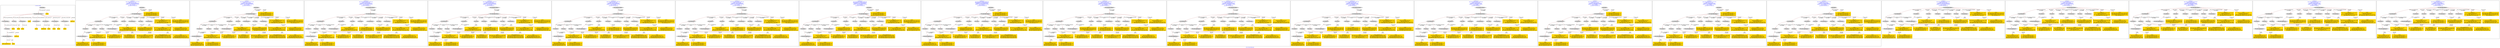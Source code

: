 digraph n0 {
fontcolor="blue"
remincross="true"
label="s10-s-18-artworks.json"
subgraph cluster_0 {
label="1-correct model"
n2[style="filled",color="white",fillcolor="lightgray",label="E12_Production1"];
n3[style="filled",color="white",fillcolor="lightgray",label="E21_Person1"];
n4[shape="plaintext",style="filled",fillcolor="gold",label="values"];
n5[style="filled",color="white",fillcolor="lightgray",label="E82_Actor_Appellation1"];
n6[shape="plaintext",style="filled",fillcolor="gold",label="auther_uri"];
n7[style="filled",color="white",fillcolor="lightgray",label="E22_Man-Made_Object1"];
n8[style="filled",color="white",fillcolor="lightgray",label="E35_Title1"];
n9[style="filled",color="white",fillcolor="lightgray",label="E8_Acquisition1"];
n10[shape="plaintext",style="filled",fillcolor="gold",label="values"];
n11[style="filled",color="white",fillcolor="lightgray",label="E54_Dimension1"];
n12[style="filled",color="white",fillcolor="lightgray",label="E57_Material1"];
n13[style="filled",color="white",fillcolor="lightgray",label="E78_Collection1"];
n14[style="filled",color="white",fillcolor="lightgray",label="E34_Inscription1"];
n15[shape="plaintext",style="filled",fillcolor="gold",label="object_uri"];
n16[shape="plaintext",style="filled",fillcolor="gold",label="values"];
n17[shape="plaintext",style="filled",fillcolor="gold",label="values"];
n18[style="filled",color="white",fillcolor="lightgray",label="E38_Image1"];
n19[shape="plaintext",style="filled",fillcolor="gold",label="values"];
n20[shape="plaintext",style="filled",fillcolor="gold",label="values"];
n21[shape="plaintext",style="filled",fillcolor="gold",label="material_uri"];
n22[shape="plaintext",style="filled",fillcolor="gold",label="values"];
n23[shape="plaintext",style="filled",fillcolor="gold",label="values"];
n24[shape="plaintext",style="filled",fillcolor="gold",label="values"];
n25[shape="plaintext",style="filled",fillcolor="gold",label="author_appellation_uri"];
n26[shape="plaintext",style="filled",fillcolor="gold",label="values"];
n27[shape="plaintext",style="filled",fillcolor="gold",label="values"];
}
subgraph cluster_1 {
label="candidate 0\nlink coherence:0.7777777777777778\nnode coherence:0.84\nconfidence:0.39527663248199746\nmapping score:0.4673144330495547\ncost:125.99912\n-precision:0.52-recall:0.56"
n29[style="filled",color="white",fillcolor="lightgray",label="E12_Production1"];
n30[style="filled",color="white",fillcolor="lightgray",label="E21_Person1"];
n31[style="filled",color="white",fillcolor="lightgray",label="E39_Actor1"];
n32[style="filled",color="white",fillcolor="lightgray",label="E55_Type1"];
n33[style="filled",color="white",fillcolor="lightgray",label="E82_Actor_Appellation1"];
n34[style="filled",color="white",fillcolor="lightgray",label="E21_Person2"];
n35[style="filled",color="white",fillcolor="lightgray",label="E82_Actor_Appellation2"];
n36[style="filled",color="white",fillcolor="lightgray",label="E22_Man-Made_Object1"];
n37[style="filled",color="white",fillcolor="lightgray",label="E35_Title1"];
n38[style="filled",color="white",fillcolor="lightgray",label="E54_Dimension1"];
n39[style="filled",color="white",fillcolor="lightgray",label="E55_Type2"];
n40[style="filled",color="white",fillcolor="lightgray",label="E8_Acquisition1"];
n41[style="filled",color="white",fillcolor="lightgray",label="E38_Image1"];
n42[shape="plaintext",style="filled",fillcolor="gold",label="values\n[E29_Design_or_Procedure,P3_has_note,0.508]\n[E55_Type,label,0.399]\n[E22_Man-Made_Object,P3_has_note,0.049]\n[E73_Information_Object,P3_has_note,0.044]"];
n43[shape="plaintext",style="filled",fillcolor="gold",label="author_appellation_uri\n[E82_Actor_Appellation,classLink,0.998]\n[E33_Linguistic_Object,P3_has_note,0.001]\n[E73_Information_Object,P3_has_note,0.001]\n[E22_Man-Made_Object,P3_has_note,0.001]"];
n44[shape="plaintext",style="filled",fillcolor="gold",label="material_uri\n[E55_Type,classLink,0.32]\n[E74_Group,classLink,0.235]\n[E55_Type,label,0.228]\n[E57_Material,classLink,0.217]"];
n45[shape="plaintext",style="filled",fillcolor="gold",label="object_uri\n[E22_Man-Made_Object,classLink,0.726]\n[E35_Title,label,0.11]\n[E22_Man-Made_Object,P3_has_note,0.082]\n[E30_Right,P3_has_note,0.081]"];
n46[shape="plaintext",style="filled",fillcolor="gold",label="values\n[E39_Actor,P3_has_note,0.574]\n[E78_Collection,label,0.263]\n[E8_Acquisition,P3_has_note,0.091]\n[E82_Actor_Appellation,label,0.072]"];
n47[shape="plaintext",style="filled",fillcolor="gold",label="values\n[E38_Image,classLink,0.453]\n[E22_Man-Made_Object,classLink,0.384]\n[E21_Person,classLink,0.091]\n[E82_Actor_Appellation,classLink,0.072]"];
n48[shape="plaintext",style="filled",fillcolor="gold",label="values\n[E54_Dimension,P3_has_note,0.646]\n[E22_Man-Made_Object,classLink,0.125]\n[E8_Acquisition,P3_has_note,0.123]\n[E30_Right,P3_has_note,0.106]"];
n49[shape="plaintext",style="filled",fillcolor="gold",label="values\n[E39_Actor,P3_has_note,0.36]\n[E35_Title,label,0.234]\n[E22_Man-Made_Object,P3_has_note,0.22]\n[E73_Information_Object,P3_has_note,0.185]"];
n50[shape="plaintext",style="filled",fillcolor="gold",label="values\n[E39_Actor,P3_has_note,0.597]\n[E35_Title,label,0.146]\n[E33_Linguistic_Object,P3_has_note,0.136]\n[E22_Man-Made_Object,P3_has_note,0.121]"];
n51[shape="plaintext",style="filled",fillcolor="gold",label="values\n[E22_Man-Made_Object,P3_has_note,0.322]\n[E73_Information_Object,P3_has_note,0.272]\n[E55_Type,label,0.225]\n[E33_Linguistic_Object,P3_has_note,0.181]"];
n52[shape="plaintext",style="filled",fillcolor="gold",label="values\n[E22_Man-Made_Object,P3_has_note,0.317]\n[E73_Information_Object,P3_has_note,0.281]\n[E33_Linguistic_Object,P3_has_note,0.224]\n[E35_Title,label,0.177]"];
n53[shape="plaintext",style="filled",fillcolor="gold",label="values\n[E38_Image,classLink,0.455]\n[E22_Man-Made_Object,classLink,0.378]\n[E21_Person,classLink,0.093]\n[E82_Actor_Appellation,classLink,0.074]"];
n54[shape="plaintext",style="filled",fillcolor="gold",label="values\n[E39_Actor,P3_has_note,0.361]\n[E8_Acquisition,P3_has_note,0.286]\n[E30_Right,P3_has_note,0.266]\n[E22_Man-Made_Object,P3_has_note,0.087]"];
n55[shape="plaintext",style="filled",fillcolor="gold",label="auther_uri\n[E39_Actor,classLink,0.378]\n[E82_Actor_Appellation,classLink,0.287]\n[E21_Person,classLink,0.215]\n[E30_Right,P3_has_note,0.121]"];
n56[shape="plaintext",style="filled",fillcolor="gold",label="values\n[E39_Actor,P3_has_note,0.77]\n[E82_Actor_Appellation,label,0.204]\n[E8_Acquisition,P3_has_note,0.014]\n[E22_Man-Made_Object,P3_has_note,0.013]"];
}
subgraph cluster_2 {
label="candidate 1\nlink coherence:0.7777777777777778\nnode coherence:0.84\nconfidence:0.3952153569425009\nmapping score:0.4672940078697225\ncost:125.99912\n-precision:0.48-recall:0.52"
n58[style="filled",color="white",fillcolor="lightgray",label="E12_Production1"];
n59[style="filled",color="white",fillcolor="lightgray",label="E21_Person1"];
n60[style="filled",color="white",fillcolor="lightgray",label="E39_Actor1"];
n61[style="filled",color="white",fillcolor="lightgray",label="E55_Type1"];
n62[style="filled",color="white",fillcolor="lightgray",label="E82_Actor_Appellation1"];
n63[style="filled",color="white",fillcolor="lightgray",label="E21_Person2"];
n64[style="filled",color="white",fillcolor="lightgray",label="E82_Actor_Appellation2"];
n65[style="filled",color="white",fillcolor="lightgray",label="E22_Man-Made_Object1"];
n66[style="filled",color="white",fillcolor="lightgray",label="E35_Title1"];
n67[style="filled",color="white",fillcolor="lightgray",label="E54_Dimension1"];
n68[style="filled",color="white",fillcolor="lightgray",label="E55_Type2"];
n69[style="filled",color="white",fillcolor="lightgray",label="E8_Acquisition1"];
n70[style="filled",color="white",fillcolor="lightgray",label="E38_Image1"];
n71[shape="plaintext",style="filled",fillcolor="gold",label="values\n[E29_Design_or_Procedure,P3_has_note,0.508]\n[E55_Type,label,0.399]\n[E22_Man-Made_Object,P3_has_note,0.049]\n[E73_Information_Object,P3_has_note,0.044]"];
n72[shape="plaintext",style="filled",fillcolor="gold",label="author_appellation_uri\n[E82_Actor_Appellation,classLink,0.998]\n[E33_Linguistic_Object,P3_has_note,0.001]\n[E73_Information_Object,P3_has_note,0.001]\n[E22_Man-Made_Object,P3_has_note,0.001]"];
n73[shape="plaintext",style="filled",fillcolor="gold",label="material_uri\n[E55_Type,classLink,0.32]\n[E74_Group,classLink,0.235]\n[E55_Type,label,0.228]\n[E57_Material,classLink,0.217]"];
n74[shape="plaintext",style="filled",fillcolor="gold",label="object_uri\n[E22_Man-Made_Object,classLink,0.726]\n[E35_Title,label,0.11]\n[E22_Man-Made_Object,P3_has_note,0.082]\n[E30_Right,P3_has_note,0.081]"];
n75[shape="plaintext",style="filled",fillcolor="gold",label="values\n[E39_Actor,P3_has_note,0.574]\n[E78_Collection,label,0.263]\n[E8_Acquisition,P3_has_note,0.091]\n[E82_Actor_Appellation,label,0.072]"];
n76[shape="plaintext",style="filled",fillcolor="gold",label="values\n[E38_Image,classLink,0.455]\n[E22_Man-Made_Object,classLink,0.378]\n[E21_Person,classLink,0.093]\n[E82_Actor_Appellation,classLink,0.074]"];
n77[shape="plaintext",style="filled",fillcolor="gold",label="values\n[E54_Dimension,P3_has_note,0.646]\n[E22_Man-Made_Object,classLink,0.125]\n[E8_Acquisition,P3_has_note,0.123]\n[E30_Right,P3_has_note,0.106]"];
n78[shape="plaintext",style="filled",fillcolor="gold",label="values\n[E39_Actor,P3_has_note,0.36]\n[E35_Title,label,0.234]\n[E22_Man-Made_Object,P3_has_note,0.22]\n[E73_Information_Object,P3_has_note,0.185]"];
n79[shape="plaintext",style="filled",fillcolor="gold",label="values\n[E39_Actor,P3_has_note,0.597]\n[E35_Title,label,0.146]\n[E33_Linguistic_Object,P3_has_note,0.136]\n[E22_Man-Made_Object,P3_has_note,0.121]"];
n80[shape="plaintext",style="filled",fillcolor="gold",label="values\n[E22_Man-Made_Object,P3_has_note,0.322]\n[E73_Information_Object,P3_has_note,0.272]\n[E55_Type,label,0.225]\n[E33_Linguistic_Object,P3_has_note,0.181]"];
n81[shape="plaintext",style="filled",fillcolor="gold",label="values\n[E22_Man-Made_Object,P3_has_note,0.317]\n[E73_Information_Object,P3_has_note,0.281]\n[E33_Linguistic_Object,P3_has_note,0.224]\n[E35_Title,label,0.177]"];
n82[shape="plaintext",style="filled",fillcolor="gold",label="values\n[E38_Image,classLink,0.453]\n[E22_Man-Made_Object,classLink,0.384]\n[E21_Person,classLink,0.091]\n[E82_Actor_Appellation,classLink,0.072]"];
n83[shape="plaintext",style="filled",fillcolor="gold",label="values\n[E39_Actor,P3_has_note,0.361]\n[E8_Acquisition,P3_has_note,0.286]\n[E30_Right,P3_has_note,0.266]\n[E22_Man-Made_Object,P3_has_note,0.087]"];
n84[shape="plaintext",style="filled",fillcolor="gold",label="auther_uri\n[E39_Actor,classLink,0.378]\n[E82_Actor_Appellation,classLink,0.287]\n[E21_Person,classLink,0.215]\n[E30_Right,P3_has_note,0.121]"];
n85[shape="plaintext",style="filled",fillcolor="gold",label="values\n[E39_Actor,P3_has_note,0.77]\n[E82_Actor_Appellation,label,0.204]\n[E8_Acquisition,P3_has_note,0.014]\n[E22_Man-Made_Object,P3_has_note,0.013]"];
}
subgraph cluster_3 {
label="candidate 10\nlink coherence:0.7142857142857143\nnode coherence:0.84\nconfidence:0.39527663248199746\nmapping score:0.4673144330495547\ncost:126.99919\n-precision:0.46-recall:0.52"
n87[style="filled",color="white",fillcolor="lightgray",label="E12_Production1"];
n88[style="filled",color="white",fillcolor="lightgray",label="E21_Person1"];
n89[style="filled",color="white",fillcolor="lightgray",label="E39_Actor1"];
n90[style="filled",color="white",fillcolor="lightgray",label="E55_Type1"];
n91[style="filled",color="white",fillcolor="lightgray",label="E82_Actor_Appellation1"];
n92[style="filled",color="white",fillcolor="lightgray",label="E21_Person2"];
n93[style="filled",color="white",fillcolor="lightgray",label="E82_Actor_Appellation2"];
n94[style="filled",color="white",fillcolor="lightgray",label="E22_Man-Made_Object1"];
n95[style="filled",color="white",fillcolor="lightgray",label="E35_Title1"];
n96[style="filled",color="white",fillcolor="lightgray",label="E38_Image1"];
n97[style="filled",color="white",fillcolor="lightgray",label="E54_Dimension1"];
n98[style="filled",color="white",fillcolor="lightgray",label="E55_Type2"];
n99[style="filled",color="white",fillcolor="lightgray",label="E8_Acquisition1"];
n100[style="filled",color="white",fillcolor="lightgray",label="E33_Linguistic_Object2"];
n101[shape="plaintext",style="filled",fillcolor="gold",label="values\n[E29_Design_or_Procedure,P3_has_note,0.508]\n[E55_Type,label,0.399]\n[E22_Man-Made_Object,P3_has_note,0.049]\n[E73_Information_Object,P3_has_note,0.044]"];
n102[shape="plaintext",style="filled",fillcolor="gold",label="author_appellation_uri\n[E82_Actor_Appellation,classLink,0.998]\n[E33_Linguistic_Object,P3_has_note,0.001]\n[E73_Information_Object,P3_has_note,0.001]\n[E22_Man-Made_Object,P3_has_note,0.001]"];
n103[shape="plaintext",style="filled",fillcolor="gold",label="material_uri\n[E55_Type,classLink,0.32]\n[E74_Group,classLink,0.235]\n[E55_Type,label,0.228]\n[E57_Material,classLink,0.217]"];
n104[shape="plaintext",style="filled",fillcolor="gold",label="object_uri\n[E22_Man-Made_Object,classLink,0.726]\n[E35_Title,label,0.11]\n[E22_Man-Made_Object,P3_has_note,0.082]\n[E30_Right,P3_has_note,0.081]"];
n105[shape="plaintext",style="filled",fillcolor="gold",label="values\n[E39_Actor,P3_has_note,0.574]\n[E78_Collection,label,0.263]\n[E8_Acquisition,P3_has_note,0.091]\n[E82_Actor_Appellation,label,0.072]"];
n106[shape="plaintext",style="filled",fillcolor="gold",label="values\n[E38_Image,classLink,0.453]\n[E22_Man-Made_Object,classLink,0.384]\n[E21_Person,classLink,0.091]\n[E82_Actor_Appellation,classLink,0.072]"];
n107[shape="plaintext",style="filled",fillcolor="gold",label="values\n[E54_Dimension,P3_has_note,0.646]\n[E22_Man-Made_Object,classLink,0.125]\n[E8_Acquisition,P3_has_note,0.123]\n[E30_Right,P3_has_note,0.106]"];
n108[shape="plaintext",style="filled",fillcolor="gold",label="values\n[E39_Actor,P3_has_note,0.36]\n[E35_Title,label,0.234]\n[E22_Man-Made_Object,P3_has_note,0.22]\n[E73_Information_Object,P3_has_note,0.185]"];
n109[shape="plaintext",style="filled",fillcolor="gold",label="values\n[E39_Actor,P3_has_note,0.597]\n[E35_Title,label,0.146]\n[E33_Linguistic_Object,P3_has_note,0.136]\n[E22_Man-Made_Object,P3_has_note,0.121]"];
n110[shape="plaintext",style="filled",fillcolor="gold",label="values\n[E22_Man-Made_Object,P3_has_note,0.322]\n[E73_Information_Object,P3_has_note,0.272]\n[E55_Type,label,0.225]\n[E33_Linguistic_Object,P3_has_note,0.181]"];
n111[shape="plaintext",style="filled",fillcolor="gold",label="values\n[E22_Man-Made_Object,P3_has_note,0.317]\n[E73_Information_Object,P3_has_note,0.281]\n[E33_Linguistic_Object,P3_has_note,0.224]\n[E35_Title,label,0.177]"];
n112[shape="plaintext",style="filled",fillcolor="gold",label="values\n[E38_Image,classLink,0.455]\n[E22_Man-Made_Object,classLink,0.378]\n[E21_Person,classLink,0.093]\n[E82_Actor_Appellation,classLink,0.074]"];
n113[shape="plaintext",style="filled",fillcolor="gold",label="values\n[E39_Actor,P3_has_note,0.361]\n[E8_Acquisition,P3_has_note,0.286]\n[E30_Right,P3_has_note,0.266]\n[E22_Man-Made_Object,P3_has_note,0.087]"];
n114[shape="plaintext",style="filled",fillcolor="gold",label="auther_uri\n[E39_Actor,classLink,0.378]\n[E82_Actor_Appellation,classLink,0.287]\n[E21_Person,classLink,0.215]\n[E30_Right,P3_has_note,0.121]"];
n115[shape="plaintext",style="filled",fillcolor="gold",label="values\n[E39_Actor,P3_has_note,0.77]\n[E82_Actor_Appellation,label,0.204]\n[E8_Acquisition,P3_has_note,0.014]\n[E22_Man-Made_Object,P3_has_note,0.013]"];
}
subgraph cluster_4 {
label="candidate 11\nlink coherence:0.7142857142857143\nnode coherence:0.84\nconfidence:0.39527663248199746\nmapping score:0.4673144330495547\ncost:126.9992\n-precision:0.46-recall:0.52"
n117[style="filled",color="white",fillcolor="lightgray",label="E12_Production1"];
n118[style="filled",color="white",fillcolor="lightgray",label="E21_Person1"];
n119[style="filled",color="white",fillcolor="lightgray",label="E39_Actor1"];
n120[style="filled",color="white",fillcolor="lightgray",label="E55_Type1"];
n121[style="filled",color="white",fillcolor="lightgray",label="E82_Actor_Appellation1"];
n122[style="filled",color="white",fillcolor="lightgray",label="E21_Person2"];
n123[style="filled",color="white",fillcolor="lightgray",label="E82_Actor_Appellation2"];
n124[style="filled",color="white",fillcolor="lightgray",label="E22_Man-Made_Object1"];
n125[style="filled",color="white",fillcolor="lightgray",label="E35_Title1"];
n126[style="filled",color="white",fillcolor="lightgray",label="E38_Image1"];
n127[style="filled",color="white",fillcolor="lightgray",label="E54_Dimension1"];
n128[style="filled",color="white",fillcolor="lightgray",label="E55_Type2"];
n129[style="filled",color="white",fillcolor="lightgray",label="E8_Acquisition1"];
n130[style="filled",color="white",fillcolor="lightgray",label="E33_Linguistic_Object1"];
n131[shape="plaintext",style="filled",fillcolor="gold",label="values\n[E29_Design_or_Procedure,P3_has_note,0.508]\n[E55_Type,label,0.399]\n[E22_Man-Made_Object,P3_has_note,0.049]\n[E73_Information_Object,P3_has_note,0.044]"];
n132[shape="plaintext",style="filled",fillcolor="gold",label="author_appellation_uri\n[E82_Actor_Appellation,classLink,0.998]\n[E33_Linguistic_Object,P3_has_note,0.001]\n[E73_Information_Object,P3_has_note,0.001]\n[E22_Man-Made_Object,P3_has_note,0.001]"];
n133[shape="plaintext",style="filled",fillcolor="gold",label="material_uri\n[E55_Type,classLink,0.32]\n[E74_Group,classLink,0.235]\n[E55_Type,label,0.228]\n[E57_Material,classLink,0.217]"];
n134[shape="plaintext",style="filled",fillcolor="gold",label="object_uri\n[E22_Man-Made_Object,classLink,0.726]\n[E35_Title,label,0.11]\n[E22_Man-Made_Object,P3_has_note,0.082]\n[E30_Right,P3_has_note,0.081]"];
n135[shape="plaintext",style="filled",fillcolor="gold",label="values\n[E39_Actor,P3_has_note,0.574]\n[E78_Collection,label,0.263]\n[E8_Acquisition,P3_has_note,0.091]\n[E82_Actor_Appellation,label,0.072]"];
n136[shape="plaintext",style="filled",fillcolor="gold",label="values\n[E38_Image,classLink,0.453]\n[E22_Man-Made_Object,classLink,0.384]\n[E21_Person,classLink,0.091]\n[E82_Actor_Appellation,classLink,0.072]"];
n137[shape="plaintext",style="filled",fillcolor="gold",label="values\n[E54_Dimension,P3_has_note,0.646]\n[E22_Man-Made_Object,classLink,0.125]\n[E8_Acquisition,P3_has_note,0.123]\n[E30_Right,P3_has_note,0.106]"];
n138[shape="plaintext",style="filled",fillcolor="gold",label="values\n[E39_Actor,P3_has_note,0.36]\n[E35_Title,label,0.234]\n[E22_Man-Made_Object,P3_has_note,0.22]\n[E73_Information_Object,P3_has_note,0.185]"];
n139[shape="plaintext",style="filled",fillcolor="gold",label="values\n[E39_Actor,P3_has_note,0.597]\n[E35_Title,label,0.146]\n[E33_Linguistic_Object,P3_has_note,0.136]\n[E22_Man-Made_Object,P3_has_note,0.121]"];
n140[shape="plaintext",style="filled",fillcolor="gold",label="values\n[E22_Man-Made_Object,P3_has_note,0.322]\n[E73_Information_Object,P3_has_note,0.272]\n[E55_Type,label,0.225]\n[E33_Linguistic_Object,P3_has_note,0.181]"];
n141[shape="plaintext",style="filled",fillcolor="gold",label="values\n[E22_Man-Made_Object,P3_has_note,0.317]\n[E73_Information_Object,P3_has_note,0.281]\n[E33_Linguistic_Object,P3_has_note,0.224]\n[E35_Title,label,0.177]"];
n142[shape="plaintext",style="filled",fillcolor="gold",label="values\n[E38_Image,classLink,0.455]\n[E22_Man-Made_Object,classLink,0.378]\n[E21_Person,classLink,0.093]\n[E82_Actor_Appellation,classLink,0.074]"];
n143[shape="plaintext",style="filled",fillcolor="gold",label="values\n[E39_Actor,P3_has_note,0.361]\n[E8_Acquisition,P3_has_note,0.286]\n[E30_Right,P3_has_note,0.266]\n[E22_Man-Made_Object,P3_has_note,0.087]"];
n144[shape="plaintext",style="filled",fillcolor="gold",label="auther_uri\n[E39_Actor,classLink,0.378]\n[E82_Actor_Appellation,classLink,0.287]\n[E21_Person,classLink,0.215]\n[E30_Right,P3_has_note,0.121]"];
n145[shape="plaintext",style="filled",fillcolor="gold",label="values\n[E39_Actor,P3_has_note,0.77]\n[E82_Actor_Appellation,label,0.204]\n[E8_Acquisition,P3_has_note,0.014]\n[E22_Man-Made_Object,P3_has_note,0.013]"];
}
subgraph cluster_5 {
label="candidate 12\nlink coherence:0.7142857142857143\nnode coherence:0.84\nconfidence:0.3952153569425009\nmapping score:0.4672940078697225\ncost:126.99919\n-precision:0.43-recall:0.48"
n147[style="filled",color="white",fillcolor="lightgray",label="E12_Production1"];
n148[style="filled",color="white",fillcolor="lightgray",label="E21_Person1"];
n149[style="filled",color="white",fillcolor="lightgray",label="E39_Actor1"];
n150[style="filled",color="white",fillcolor="lightgray",label="E55_Type1"];
n151[style="filled",color="white",fillcolor="lightgray",label="E82_Actor_Appellation1"];
n152[style="filled",color="white",fillcolor="lightgray",label="E21_Person2"];
n153[style="filled",color="white",fillcolor="lightgray",label="E82_Actor_Appellation2"];
n154[style="filled",color="white",fillcolor="lightgray",label="E22_Man-Made_Object1"];
n155[style="filled",color="white",fillcolor="lightgray",label="E35_Title1"];
n156[style="filled",color="white",fillcolor="lightgray",label="E38_Image1"];
n157[style="filled",color="white",fillcolor="lightgray",label="E54_Dimension1"];
n158[style="filled",color="white",fillcolor="lightgray",label="E55_Type2"];
n159[style="filled",color="white",fillcolor="lightgray",label="E8_Acquisition1"];
n160[style="filled",color="white",fillcolor="lightgray",label="E33_Linguistic_Object2"];
n161[shape="plaintext",style="filled",fillcolor="gold",label="values\n[E29_Design_or_Procedure,P3_has_note,0.508]\n[E55_Type,label,0.399]\n[E22_Man-Made_Object,P3_has_note,0.049]\n[E73_Information_Object,P3_has_note,0.044]"];
n162[shape="plaintext",style="filled",fillcolor="gold",label="author_appellation_uri\n[E82_Actor_Appellation,classLink,0.998]\n[E33_Linguistic_Object,P3_has_note,0.001]\n[E73_Information_Object,P3_has_note,0.001]\n[E22_Man-Made_Object,P3_has_note,0.001]"];
n163[shape="plaintext",style="filled",fillcolor="gold",label="material_uri\n[E55_Type,classLink,0.32]\n[E74_Group,classLink,0.235]\n[E55_Type,label,0.228]\n[E57_Material,classLink,0.217]"];
n164[shape="plaintext",style="filled",fillcolor="gold",label="object_uri\n[E22_Man-Made_Object,classLink,0.726]\n[E35_Title,label,0.11]\n[E22_Man-Made_Object,P3_has_note,0.082]\n[E30_Right,P3_has_note,0.081]"];
n165[shape="plaintext",style="filled",fillcolor="gold",label="values\n[E39_Actor,P3_has_note,0.574]\n[E78_Collection,label,0.263]\n[E8_Acquisition,P3_has_note,0.091]\n[E82_Actor_Appellation,label,0.072]"];
n166[shape="plaintext",style="filled",fillcolor="gold",label="values\n[E38_Image,classLink,0.455]\n[E22_Man-Made_Object,classLink,0.378]\n[E21_Person,classLink,0.093]\n[E82_Actor_Appellation,classLink,0.074]"];
n167[shape="plaintext",style="filled",fillcolor="gold",label="values\n[E54_Dimension,P3_has_note,0.646]\n[E22_Man-Made_Object,classLink,0.125]\n[E8_Acquisition,P3_has_note,0.123]\n[E30_Right,P3_has_note,0.106]"];
n168[shape="plaintext",style="filled",fillcolor="gold",label="values\n[E39_Actor,P3_has_note,0.36]\n[E35_Title,label,0.234]\n[E22_Man-Made_Object,P3_has_note,0.22]\n[E73_Information_Object,P3_has_note,0.185]"];
n169[shape="plaintext",style="filled",fillcolor="gold",label="values\n[E39_Actor,P3_has_note,0.597]\n[E35_Title,label,0.146]\n[E33_Linguistic_Object,P3_has_note,0.136]\n[E22_Man-Made_Object,P3_has_note,0.121]"];
n170[shape="plaintext",style="filled",fillcolor="gold",label="values\n[E22_Man-Made_Object,P3_has_note,0.322]\n[E73_Information_Object,P3_has_note,0.272]\n[E55_Type,label,0.225]\n[E33_Linguistic_Object,P3_has_note,0.181]"];
n171[shape="plaintext",style="filled",fillcolor="gold",label="values\n[E22_Man-Made_Object,P3_has_note,0.317]\n[E73_Information_Object,P3_has_note,0.281]\n[E33_Linguistic_Object,P3_has_note,0.224]\n[E35_Title,label,0.177]"];
n172[shape="plaintext",style="filled",fillcolor="gold",label="values\n[E38_Image,classLink,0.453]\n[E22_Man-Made_Object,classLink,0.384]\n[E21_Person,classLink,0.091]\n[E82_Actor_Appellation,classLink,0.072]"];
n173[shape="plaintext",style="filled",fillcolor="gold",label="values\n[E39_Actor,P3_has_note,0.361]\n[E8_Acquisition,P3_has_note,0.286]\n[E30_Right,P3_has_note,0.266]\n[E22_Man-Made_Object,P3_has_note,0.087]"];
n174[shape="plaintext",style="filled",fillcolor="gold",label="auther_uri\n[E39_Actor,classLink,0.378]\n[E82_Actor_Appellation,classLink,0.287]\n[E21_Person,classLink,0.215]\n[E30_Right,P3_has_note,0.121]"];
n175[shape="plaintext",style="filled",fillcolor="gold",label="values\n[E39_Actor,P3_has_note,0.77]\n[E82_Actor_Appellation,label,0.204]\n[E8_Acquisition,P3_has_note,0.014]\n[E22_Man-Made_Object,P3_has_note,0.013]"];
}
subgraph cluster_6 {
label="candidate 13\nlink coherence:0.7142857142857143\nnode coherence:0.84\nconfidence:0.3952153569425009\nmapping score:0.4672940078697225\ncost:126.9992\n-precision:0.43-recall:0.48"
n177[style="filled",color="white",fillcolor="lightgray",label="E12_Production1"];
n178[style="filled",color="white",fillcolor="lightgray",label="E21_Person1"];
n179[style="filled",color="white",fillcolor="lightgray",label="E39_Actor1"];
n180[style="filled",color="white",fillcolor="lightgray",label="E55_Type1"];
n181[style="filled",color="white",fillcolor="lightgray",label="E82_Actor_Appellation1"];
n182[style="filled",color="white",fillcolor="lightgray",label="E21_Person2"];
n183[style="filled",color="white",fillcolor="lightgray",label="E82_Actor_Appellation2"];
n184[style="filled",color="white",fillcolor="lightgray",label="E22_Man-Made_Object1"];
n185[style="filled",color="white",fillcolor="lightgray",label="E35_Title1"];
n186[style="filled",color="white",fillcolor="lightgray",label="E38_Image1"];
n187[style="filled",color="white",fillcolor="lightgray",label="E54_Dimension1"];
n188[style="filled",color="white",fillcolor="lightgray",label="E55_Type2"];
n189[style="filled",color="white",fillcolor="lightgray",label="E8_Acquisition1"];
n190[style="filled",color="white",fillcolor="lightgray",label="E33_Linguistic_Object1"];
n191[shape="plaintext",style="filled",fillcolor="gold",label="values\n[E29_Design_or_Procedure,P3_has_note,0.508]\n[E55_Type,label,0.399]\n[E22_Man-Made_Object,P3_has_note,0.049]\n[E73_Information_Object,P3_has_note,0.044]"];
n192[shape="plaintext",style="filled",fillcolor="gold",label="author_appellation_uri\n[E82_Actor_Appellation,classLink,0.998]\n[E33_Linguistic_Object,P3_has_note,0.001]\n[E73_Information_Object,P3_has_note,0.001]\n[E22_Man-Made_Object,P3_has_note,0.001]"];
n193[shape="plaintext",style="filled",fillcolor="gold",label="material_uri\n[E55_Type,classLink,0.32]\n[E74_Group,classLink,0.235]\n[E55_Type,label,0.228]\n[E57_Material,classLink,0.217]"];
n194[shape="plaintext",style="filled",fillcolor="gold",label="object_uri\n[E22_Man-Made_Object,classLink,0.726]\n[E35_Title,label,0.11]\n[E22_Man-Made_Object,P3_has_note,0.082]\n[E30_Right,P3_has_note,0.081]"];
n195[shape="plaintext",style="filled",fillcolor="gold",label="values\n[E39_Actor,P3_has_note,0.574]\n[E78_Collection,label,0.263]\n[E8_Acquisition,P3_has_note,0.091]\n[E82_Actor_Appellation,label,0.072]"];
n196[shape="plaintext",style="filled",fillcolor="gold",label="values\n[E38_Image,classLink,0.455]\n[E22_Man-Made_Object,classLink,0.378]\n[E21_Person,classLink,0.093]\n[E82_Actor_Appellation,classLink,0.074]"];
n197[shape="plaintext",style="filled",fillcolor="gold",label="values\n[E54_Dimension,P3_has_note,0.646]\n[E22_Man-Made_Object,classLink,0.125]\n[E8_Acquisition,P3_has_note,0.123]\n[E30_Right,P3_has_note,0.106]"];
n198[shape="plaintext",style="filled",fillcolor="gold",label="values\n[E39_Actor,P3_has_note,0.36]\n[E35_Title,label,0.234]\n[E22_Man-Made_Object,P3_has_note,0.22]\n[E73_Information_Object,P3_has_note,0.185]"];
n199[shape="plaintext",style="filled",fillcolor="gold",label="values\n[E39_Actor,P3_has_note,0.597]\n[E35_Title,label,0.146]\n[E33_Linguistic_Object,P3_has_note,0.136]\n[E22_Man-Made_Object,P3_has_note,0.121]"];
n200[shape="plaintext",style="filled",fillcolor="gold",label="values\n[E22_Man-Made_Object,P3_has_note,0.322]\n[E73_Information_Object,P3_has_note,0.272]\n[E55_Type,label,0.225]\n[E33_Linguistic_Object,P3_has_note,0.181]"];
n201[shape="plaintext",style="filled",fillcolor="gold",label="values\n[E22_Man-Made_Object,P3_has_note,0.317]\n[E73_Information_Object,P3_has_note,0.281]\n[E33_Linguistic_Object,P3_has_note,0.224]\n[E35_Title,label,0.177]"];
n202[shape="plaintext",style="filled",fillcolor="gold",label="values\n[E38_Image,classLink,0.453]\n[E22_Man-Made_Object,classLink,0.384]\n[E21_Person,classLink,0.091]\n[E82_Actor_Appellation,classLink,0.072]"];
n203[shape="plaintext",style="filled",fillcolor="gold",label="values\n[E39_Actor,P3_has_note,0.361]\n[E8_Acquisition,P3_has_note,0.286]\n[E30_Right,P3_has_note,0.266]\n[E22_Man-Made_Object,P3_has_note,0.087]"];
n204[shape="plaintext",style="filled",fillcolor="gold",label="auther_uri\n[E39_Actor,classLink,0.378]\n[E82_Actor_Appellation,classLink,0.287]\n[E21_Person,classLink,0.215]\n[E30_Right,P3_has_note,0.121]"];
n205[shape="plaintext",style="filled",fillcolor="gold",label="values\n[E39_Actor,P3_has_note,0.77]\n[E82_Actor_Appellation,label,0.204]\n[E8_Acquisition,P3_has_note,0.014]\n[E22_Man-Made_Object,P3_has_note,0.013]"];
}
subgraph cluster_7 {
label="candidate 14\nlink coherence:0.7142857142857143\nnode coherence:0.8076923076923077\nconfidence:0.39517087354320213\nmapping score:0.4453988381896144\ncost:126.99912\n-precision:0.43-recall:0.48"
n207[style="filled",color="white",fillcolor="lightgray",label="E12_Production1"];
n208[style="filled",color="white",fillcolor="lightgray",label="E21_Person1"];
n209[style="filled",color="white",fillcolor="lightgray",label="E39_Actor1"];
n210[style="filled",color="white",fillcolor="lightgray",label="E55_Type1"];
n211[style="filled",color="white",fillcolor="lightgray",label="E82_Actor_Appellation1"];
n212[style="filled",color="white",fillcolor="lightgray",label="E21_Person2"];
n213[style="filled",color="white",fillcolor="lightgray",label="E82_Actor_Appellation2"];
n214[style="filled",color="white",fillcolor="lightgray",label="E22_Man-Made_Object1"];
n215[style="filled",color="white",fillcolor="lightgray",label="E30_Right1"];
n216[style="filled",color="white",fillcolor="lightgray",label="E35_Title1"];
n217[style="filled",color="white",fillcolor="lightgray",label="E54_Dimension1"];
n218[style="filled",color="white",fillcolor="lightgray",label="E55_Type2"];
n219[style="filled",color="white",fillcolor="lightgray",label="E8_Acquisition1"];
n220[style="filled",color="white",fillcolor="lightgray",label="E38_Image1"];
n221[shape="plaintext",style="filled",fillcolor="gold",label="values\n[E29_Design_or_Procedure,P3_has_note,0.508]\n[E55_Type,label,0.399]\n[E22_Man-Made_Object,P3_has_note,0.049]\n[E73_Information_Object,P3_has_note,0.044]"];
n222[shape="plaintext",style="filled",fillcolor="gold",label="author_appellation_uri\n[E82_Actor_Appellation,classLink,0.998]\n[E33_Linguistic_Object,P3_has_note,0.001]\n[E73_Information_Object,P3_has_note,0.001]\n[E22_Man-Made_Object,P3_has_note,0.001]"];
n223[shape="plaintext",style="filled",fillcolor="gold",label="material_uri\n[E55_Type,classLink,0.32]\n[E74_Group,classLink,0.235]\n[E55_Type,label,0.228]\n[E57_Material,classLink,0.217]"];
n224[shape="plaintext",style="filled",fillcolor="gold",label="object_uri\n[E22_Man-Made_Object,classLink,0.726]\n[E35_Title,label,0.11]\n[E22_Man-Made_Object,P3_has_note,0.082]\n[E30_Right,P3_has_note,0.081]"];
n225[shape="plaintext",style="filled",fillcolor="gold",label="values\n[E39_Actor,P3_has_note,0.77]\n[E82_Actor_Appellation,label,0.204]\n[E8_Acquisition,P3_has_note,0.014]\n[E22_Man-Made_Object,P3_has_note,0.013]"];
n226[shape="plaintext",style="filled",fillcolor="gold",label="values\n[E38_Image,classLink,0.453]\n[E22_Man-Made_Object,classLink,0.384]\n[E21_Person,classLink,0.091]\n[E82_Actor_Appellation,classLink,0.072]"];
n227[shape="plaintext",style="filled",fillcolor="gold",label="values\n[E54_Dimension,P3_has_note,0.646]\n[E22_Man-Made_Object,classLink,0.125]\n[E8_Acquisition,P3_has_note,0.123]\n[E30_Right,P3_has_note,0.106]"];
n228[shape="plaintext",style="filled",fillcolor="gold",label="values\n[E39_Actor,P3_has_note,0.36]\n[E35_Title,label,0.234]\n[E22_Man-Made_Object,P3_has_note,0.22]\n[E73_Information_Object,P3_has_note,0.185]"];
n229[shape="plaintext",style="filled",fillcolor="gold",label="values\n[E39_Actor,P3_has_note,0.597]\n[E35_Title,label,0.146]\n[E33_Linguistic_Object,P3_has_note,0.136]\n[E22_Man-Made_Object,P3_has_note,0.121]"];
n230[shape="plaintext",style="filled",fillcolor="gold",label="values\n[E22_Man-Made_Object,P3_has_note,0.322]\n[E73_Information_Object,P3_has_note,0.272]\n[E55_Type,label,0.225]\n[E33_Linguistic_Object,P3_has_note,0.181]"];
n231[shape="plaintext",style="filled",fillcolor="gold",label="values\n[E22_Man-Made_Object,P3_has_note,0.317]\n[E73_Information_Object,P3_has_note,0.281]\n[E33_Linguistic_Object,P3_has_note,0.224]\n[E35_Title,label,0.177]"];
n232[shape="plaintext",style="filled",fillcolor="gold",label="values\n[E38_Image,classLink,0.455]\n[E22_Man-Made_Object,classLink,0.378]\n[E21_Person,classLink,0.093]\n[E82_Actor_Appellation,classLink,0.074]"];
n233[shape="plaintext",style="filled",fillcolor="gold",label="values\n[E39_Actor,P3_has_note,0.574]\n[E78_Collection,label,0.263]\n[E8_Acquisition,P3_has_note,0.091]\n[E82_Actor_Appellation,label,0.072]"];
n234[shape="plaintext",style="filled",fillcolor="gold",label="auther_uri\n[E39_Actor,classLink,0.378]\n[E82_Actor_Appellation,classLink,0.287]\n[E21_Person,classLink,0.215]\n[E30_Right,P3_has_note,0.121]"];
n235[shape="plaintext",style="filled",fillcolor="gold",label="values\n[E39_Actor,P3_has_note,0.361]\n[E8_Acquisition,P3_has_note,0.286]\n[E30_Right,P3_has_note,0.266]\n[E22_Man-Made_Object,P3_has_note,0.087]"];
}
subgraph cluster_8 {
label="candidate 15\nlink coherence:0.7142857142857143\nnode coherence:0.8076923076923077\nconfidence:0.39510959800370554\nmapping score:0.4453784130097822\ncost:126.99912\n-precision:0.39-recall:0.44"
n237[style="filled",color="white",fillcolor="lightgray",label="E12_Production1"];
n238[style="filled",color="white",fillcolor="lightgray",label="E21_Person1"];
n239[style="filled",color="white",fillcolor="lightgray",label="E39_Actor1"];
n240[style="filled",color="white",fillcolor="lightgray",label="E55_Type1"];
n241[style="filled",color="white",fillcolor="lightgray",label="E82_Actor_Appellation1"];
n242[style="filled",color="white",fillcolor="lightgray",label="E21_Person2"];
n243[style="filled",color="white",fillcolor="lightgray",label="E82_Actor_Appellation2"];
n244[style="filled",color="white",fillcolor="lightgray",label="E22_Man-Made_Object1"];
n245[style="filled",color="white",fillcolor="lightgray",label="E30_Right1"];
n246[style="filled",color="white",fillcolor="lightgray",label="E35_Title1"];
n247[style="filled",color="white",fillcolor="lightgray",label="E54_Dimension1"];
n248[style="filled",color="white",fillcolor="lightgray",label="E55_Type2"];
n249[style="filled",color="white",fillcolor="lightgray",label="E8_Acquisition1"];
n250[style="filled",color="white",fillcolor="lightgray",label="E38_Image1"];
n251[shape="plaintext",style="filled",fillcolor="gold",label="values\n[E29_Design_or_Procedure,P3_has_note,0.508]\n[E55_Type,label,0.399]\n[E22_Man-Made_Object,P3_has_note,0.049]\n[E73_Information_Object,P3_has_note,0.044]"];
n252[shape="plaintext",style="filled",fillcolor="gold",label="author_appellation_uri\n[E82_Actor_Appellation,classLink,0.998]\n[E33_Linguistic_Object,P3_has_note,0.001]\n[E73_Information_Object,P3_has_note,0.001]\n[E22_Man-Made_Object,P3_has_note,0.001]"];
n253[shape="plaintext",style="filled",fillcolor="gold",label="material_uri\n[E55_Type,classLink,0.32]\n[E74_Group,classLink,0.235]\n[E55_Type,label,0.228]\n[E57_Material,classLink,0.217]"];
n254[shape="plaintext",style="filled",fillcolor="gold",label="object_uri\n[E22_Man-Made_Object,classLink,0.726]\n[E35_Title,label,0.11]\n[E22_Man-Made_Object,P3_has_note,0.082]\n[E30_Right,P3_has_note,0.081]"];
n255[shape="plaintext",style="filled",fillcolor="gold",label="values\n[E39_Actor,P3_has_note,0.77]\n[E82_Actor_Appellation,label,0.204]\n[E8_Acquisition,P3_has_note,0.014]\n[E22_Man-Made_Object,P3_has_note,0.013]"];
n256[shape="plaintext",style="filled",fillcolor="gold",label="values\n[E38_Image,classLink,0.455]\n[E22_Man-Made_Object,classLink,0.378]\n[E21_Person,classLink,0.093]\n[E82_Actor_Appellation,classLink,0.074]"];
n257[shape="plaintext",style="filled",fillcolor="gold",label="values\n[E54_Dimension,P3_has_note,0.646]\n[E22_Man-Made_Object,classLink,0.125]\n[E8_Acquisition,P3_has_note,0.123]\n[E30_Right,P3_has_note,0.106]"];
n258[shape="plaintext",style="filled",fillcolor="gold",label="values\n[E39_Actor,P3_has_note,0.36]\n[E35_Title,label,0.234]\n[E22_Man-Made_Object,P3_has_note,0.22]\n[E73_Information_Object,P3_has_note,0.185]"];
n259[shape="plaintext",style="filled",fillcolor="gold",label="values\n[E39_Actor,P3_has_note,0.597]\n[E35_Title,label,0.146]\n[E33_Linguistic_Object,P3_has_note,0.136]\n[E22_Man-Made_Object,P3_has_note,0.121]"];
n260[shape="plaintext",style="filled",fillcolor="gold",label="values\n[E22_Man-Made_Object,P3_has_note,0.322]\n[E73_Information_Object,P3_has_note,0.272]\n[E55_Type,label,0.225]\n[E33_Linguistic_Object,P3_has_note,0.181]"];
n261[shape="plaintext",style="filled",fillcolor="gold",label="values\n[E22_Man-Made_Object,P3_has_note,0.317]\n[E73_Information_Object,P3_has_note,0.281]\n[E33_Linguistic_Object,P3_has_note,0.224]\n[E35_Title,label,0.177]"];
n262[shape="plaintext",style="filled",fillcolor="gold",label="values\n[E38_Image,classLink,0.453]\n[E22_Man-Made_Object,classLink,0.384]\n[E21_Person,classLink,0.091]\n[E82_Actor_Appellation,classLink,0.072]"];
n263[shape="plaintext",style="filled",fillcolor="gold",label="values\n[E39_Actor,P3_has_note,0.574]\n[E78_Collection,label,0.263]\n[E8_Acquisition,P3_has_note,0.091]\n[E82_Actor_Appellation,label,0.072]"];
n264[shape="plaintext",style="filled",fillcolor="gold",label="auther_uri\n[E39_Actor,classLink,0.378]\n[E82_Actor_Appellation,classLink,0.287]\n[E21_Person,classLink,0.215]\n[E30_Right,P3_has_note,0.121]"];
n265[shape="plaintext",style="filled",fillcolor="gold",label="values\n[E39_Actor,P3_has_note,0.361]\n[E8_Acquisition,P3_has_note,0.286]\n[E30_Right,P3_has_note,0.266]\n[E22_Man-Made_Object,P3_has_note,0.087]"];
}
subgraph cluster_9 {
label="candidate 16\nlink coherence:0.7142857142857143\nnode coherence:0.84\nconfidence:0.38497483371326563\nmapping score:0.4638805001266441\ncost:126.99919\n-precision:0.39-recall:0.44"
n267[style="filled",color="white",fillcolor="lightgray",label="E12_Production1"];
n268[style="filled",color="white",fillcolor="lightgray",label="E21_Person1"];
n269[style="filled",color="white",fillcolor="lightgray",label="E39_Actor1"];
n270[style="filled",color="white",fillcolor="lightgray",label="E55_Type1"];
n271[style="filled",color="white",fillcolor="lightgray",label="E82_Actor_Appellation1"];
n272[style="filled",color="white",fillcolor="lightgray",label="E21_Person2"];
n273[style="filled",color="white",fillcolor="lightgray",label="E82_Actor_Appellation2"];
n274[style="filled",color="white",fillcolor="lightgray",label="E22_Man-Made_Object1"];
n275[style="filled",color="white",fillcolor="lightgray",label="E35_Title1"];
n276[style="filled",color="white",fillcolor="lightgray",label="E38_Image1"];
n277[style="filled",color="white",fillcolor="lightgray",label="E54_Dimension1"];
n278[style="filled",color="white",fillcolor="lightgray",label="E55_Type2"];
n279[style="filled",color="white",fillcolor="lightgray",label="E8_Acquisition1"];
n280[style="filled",color="white",fillcolor="lightgray",label="E33_Linguistic_Object2"];
n281[shape="plaintext",style="filled",fillcolor="gold",label="values\n[E29_Design_or_Procedure,P3_has_note,0.508]\n[E55_Type,label,0.399]\n[E22_Man-Made_Object,P3_has_note,0.049]\n[E73_Information_Object,P3_has_note,0.044]"];
n282[shape="plaintext",style="filled",fillcolor="gold",label="author_appellation_uri\n[E82_Actor_Appellation,classLink,0.998]\n[E33_Linguistic_Object,P3_has_note,0.001]\n[E73_Information_Object,P3_has_note,0.001]\n[E22_Man-Made_Object,P3_has_note,0.001]"];
n283[shape="plaintext",style="filled",fillcolor="gold",label="material_uri\n[E55_Type,classLink,0.32]\n[E74_Group,classLink,0.235]\n[E55_Type,label,0.228]\n[E57_Material,classLink,0.217]"];
n284[shape="plaintext",style="filled",fillcolor="gold",label="object_uri\n[E22_Man-Made_Object,classLink,0.726]\n[E35_Title,label,0.11]\n[E22_Man-Made_Object,P3_has_note,0.082]\n[E30_Right,P3_has_note,0.081]"];
n285[shape="plaintext",style="filled",fillcolor="gold",label="values\n[E39_Actor,P3_has_note,0.574]\n[E78_Collection,label,0.263]\n[E8_Acquisition,P3_has_note,0.091]\n[E82_Actor_Appellation,label,0.072]"];
n286[shape="plaintext",style="filled",fillcolor="gold",label="values\n[E38_Image,classLink,0.453]\n[E22_Man-Made_Object,classLink,0.384]\n[E21_Person,classLink,0.091]\n[E82_Actor_Appellation,classLink,0.072]"];
n287[shape="plaintext",style="filled",fillcolor="gold",label="values\n[E54_Dimension,P3_has_note,0.646]\n[E22_Man-Made_Object,classLink,0.125]\n[E8_Acquisition,P3_has_note,0.123]\n[E30_Right,P3_has_note,0.106]"];
n288[shape="plaintext",style="filled",fillcolor="gold",label="values\n[E22_Man-Made_Object,P3_has_note,0.317]\n[E73_Information_Object,P3_has_note,0.281]\n[E33_Linguistic_Object,P3_has_note,0.224]\n[E35_Title,label,0.177]"];
n289[shape="plaintext",style="filled",fillcolor="gold",label="values\n[E39_Actor,P3_has_note,0.597]\n[E35_Title,label,0.146]\n[E33_Linguistic_Object,P3_has_note,0.136]\n[E22_Man-Made_Object,P3_has_note,0.121]"];
n290[shape="plaintext",style="filled",fillcolor="gold",label="values\n[E22_Man-Made_Object,P3_has_note,0.322]\n[E73_Information_Object,P3_has_note,0.272]\n[E55_Type,label,0.225]\n[E33_Linguistic_Object,P3_has_note,0.181]"];
n291[shape="plaintext",style="filled",fillcolor="gold",label="values\n[E39_Actor,P3_has_note,0.36]\n[E35_Title,label,0.234]\n[E22_Man-Made_Object,P3_has_note,0.22]\n[E73_Information_Object,P3_has_note,0.185]"];
n292[shape="plaintext",style="filled",fillcolor="gold",label="values\n[E38_Image,classLink,0.455]\n[E22_Man-Made_Object,classLink,0.378]\n[E21_Person,classLink,0.093]\n[E82_Actor_Appellation,classLink,0.074]"];
n293[shape="plaintext",style="filled",fillcolor="gold",label="values\n[E39_Actor,P3_has_note,0.361]\n[E8_Acquisition,P3_has_note,0.286]\n[E30_Right,P3_has_note,0.266]\n[E22_Man-Made_Object,P3_has_note,0.087]"];
n294[shape="plaintext",style="filled",fillcolor="gold",label="auther_uri\n[E39_Actor,classLink,0.378]\n[E82_Actor_Appellation,classLink,0.287]\n[E21_Person,classLink,0.215]\n[E30_Right,P3_has_note,0.121]"];
n295[shape="plaintext",style="filled",fillcolor="gold",label="values\n[E39_Actor,P3_has_note,0.77]\n[E82_Actor_Appellation,label,0.204]\n[E8_Acquisition,P3_has_note,0.014]\n[E22_Man-Made_Object,P3_has_note,0.013]"];
}
subgraph cluster_10 {
label="candidate 17\nlink coherence:0.7142857142857143\nnode coherence:0.84\nconfidence:0.38497483371326563\nmapping score:0.4638805001266441\ncost:126.9992\n-precision:0.39-recall:0.44"
n297[style="filled",color="white",fillcolor="lightgray",label="E12_Production1"];
n298[style="filled",color="white",fillcolor="lightgray",label="E21_Person1"];
n299[style="filled",color="white",fillcolor="lightgray",label="E39_Actor1"];
n300[style="filled",color="white",fillcolor="lightgray",label="E55_Type1"];
n301[style="filled",color="white",fillcolor="lightgray",label="E82_Actor_Appellation1"];
n302[style="filled",color="white",fillcolor="lightgray",label="E21_Person2"];
n303[style="filled",color="white",fillcolor="lightgray",label="E82_Actor_Appellation2"];
n304[style="filled",color="white",fillcolor="lightgray",label="E22_Man-Made_Object1"];
n305[style="filled",color="white",fillcolor="lightgray",label="E35_Title1"];
n306[style="filled",color="white",fillcolor="lightgray",label="E38_Image1"];
n307[style="filled",color="white",fillcolor="lightgray",label="E54_Dimension1"];
n308[style="filled",color="white",fillcolor="lightgray",label="E55_Type2"];
n309[style="filled",color="white",fillcolor="lightgray",label="E8_Acquisition1"];
n310[style="filled",color="white",fillcolor="lightgray",label="E33_Linguistic_Object1"];
n311[shape="plaintext",style="filled",fillcolor="gold",label="values\n[E29_Design_or_Procedure,P3_has_note,0.508]\n[E55_Type,label,0.399]\n[E22_Man-Made_Object,P3_has_note,0.049]\n[E73_Information_Object,P3_has_note,0.044]"];
n312[shape="plaintext",style="filled",fillcolor="gold",label="author_appellation_uri\n[E82_Actor_Appellation,classLink,0.998]\n[E33_Linguistic_Object,P3_has_note,0.001]\n[E73_Information_Object,P3_has_note,0.001]\n[E22_Man-Made_Object,P3_has_note,0.001]"];
n313[shape="plaintext",style="filled",fillcolor="gold",label="material_uri\n[E55_Type,classLink,0.32]\n[E74_Group,classLink,0.235]\n[E55_Type,label,0.228]\n[E57_Material,classLink,0.217]"];
n314[shape="plaintext",style="filled",fillcolor="gold",label="object_uri\n[E22_Man-Made_Object,classLink,0.726]\n[E35_Title,label,0.11]\n[E22_Man-Made_Object,P3_has_note,0.082]\n[E30_Right,P3_has_note,0.081]"];
n315[shape="plaintext",style="filled",fillcolor="gold",label="values\n[E39_Actor,P3_has_note,0.574]\n[E78_Collection,label,0.263]\n[E8_Acquisition,P3_has_note,0.091]\n[E82_Actor_Appellation,label,0.072]"];
n316[shape="plaintext",style="filled",fillcolor="gold",label="values\n[E38_Image,classLink,0.453]\n[E22_Man-Made_Object,classLink,0.384]\n[E21_Person,classLink,0.091]\n[E82_Actor_Appellation,classLink,0.072]"];
n317[shape="plaintext",style="filled",fillcolor="gold",label="values\n[E54_Dimension,P3_has_note,0.646]\n[E22_Man-Made_Object,classLink,0.125]\n[E8_Acquisition,P3_has_note,0.123]\n[E30_Right,P3_has_note,0.106]"];
n318[shape="plaintext",style="filled",fillcolor="gold",label="values\n[E22_Man-Made_Object,P3_has_note,0.317]\n[E73_Information_Object,P3_has_note,0.281]\n[E33_Linguistic_Object,P3_has_note,0.224]\n[E35_Title,label,0.177]"];
n319[shape="plaintext",style="filled",fillcolor="gold",label="values\n[E39_Actor,P3_has_note,0.597]\n[E35_Title,label,0.146]\n[E33_Linguistic_Object,P3_has_note,0.136]\n[E22_Man-Made_Object,P3_has_note,0.121]"];
n320[shape="plaintext",style="filled",fillcolor="gold",label="values\n[E22_Man-Made_Object,P3_has_note,0.322]\n[E73_Information_Object,P3_has_note,0.272]\n[E55_Type,label,0.225]\n[E33_Linguistic_Object,P3_has_note,0.181]"];
n321[shape="plaintext",style="filled",fillcolor="gold",label="values\n[E39_Actor,P3_has_note,0.36]\n[E35_Title,label,0.234]\n[E22_Man-Made_Object,P3_has_note,0.22]\n[E73_Information_Object,P3_has_note,0.185]"];
n322[shape="plaintext",style="filled",fillcolor="gold",label="values\n[E38_Image,classLink,0.455]\n[E22_Man-Made_Object,classLink,0.378]\n[E21_Person,classLink,0.093]\n[E82_Actor_Appellation,classLink,0.074]"];
n323[shape="plaintext",style="filled",fillcolor="gold",label="values\n[E39_Actor,P3_has_note,0.361]\n[E8_Acquisition,P3_has_note,0.286]\n[E30_Right,P3_has_note,0.266]\n[E22_Man-Made_Object,P3_has_note,0.087]"];
n324[shape="plaintext",style="filled",fillcolor="gold",label="auther_uri\n[E39_Actor,classLink,0.378]\n[E82_Actor_Appellation,classLink,0.287]\n[E21_Person,classLink,0.215]\n[E30_Right,P3_has_note,0.121]"];
n325[shape="plaintext",style="filled",fillcolor="gold",label="values\n[E39_Actor,P3_has_note,0.77]\n[E82_Actor_Appellation,label,0.204]\n[E8_Acquisition,P3_has_note,0.014]\n[E22_Man-Made_Object,P3_has_note,0.013]"];
}
subgraph cluster_11 {
label="candidate 18\nlink coherence:0.7142857142857143\nnode coherence:0.84\nconfidence:0.3849135581737691\nmapping score:0.463860074946812\ncost:126.99919\n-precision:0.36-recall:0.4"
n327[style="filled",color="white",fillcolor="lightgray",label="E12_Production1"];
n328[style="filled",color="white",fillcolor="lightgray",label="E21_Person1"];
n329[style="filled",color="white",fillcolor="lightgray",label="E39_Actor1"];
n330[style="filled",color="white",fillcolor="lightgray",label="E55_Type1"];
n331[style="filled",color="white",fillcolor="lightgray",label="E82_Actor_Appellation1"];
n332[style="filled",color="white",fillcolor="lightgray",label="E21_Person2"];
n333[style="filled",color="white",fillcolor="lightgray",label="E82_Actor_Appellation2"];
n334[style="filled",color="white",fillcolor="lightgray",label="E22_Man-Made_Object1"];
n335[style="filled",color="white",fillcolor="lightgray",label="E35_Title1"];
n336[style="filled",color="white",fillcolor="lightgray",label="E38_Image1"];
n337[style="filled",color="white",fillcolor="lightgray",label="E54_Dimension1"];
n338[style="filled",color="white",fillcolor="lightgray",label="E55_Type2"];
n339[style="filled",color="white",fillcolor="lightgray",label="E8_Acquisition1"];
n340[style="filled",color="white",fillcolor="lightgray",label="E33_Linguistic_Object2"];
n341[shape="plaintext",style="filled",fillcolor="gold",label="values\n[E29_Design_or_Procedure,P3_has_note,0.508]\n[E55_Type,label,0.399]\n[E22_Man-Made_Object,P3_has_note,0.049]\n[E73_Information_Object,P3_has_note,0.044]"];
n342[shape="plaintext",style="filled",fillcolor="gold",label="author_appellation_uri\n[E82_Actor_Appellation,classLink,0.998]\n[E33_Linguistic_Object,P3_has_note,0.001]\n[E73_Information_Object,P3_has_note,0.001]\n[E22_Man-Made_Object,P3_has_note,0.001]"];
n343[shape="plaintext",style="filled",fillcolor="gold",label="material_uri\n[E55_Type,classLink,0.32]\n[E74_Group,classLink,0.235]\n[E55_Type,label,0.228]\n[E57_Material,classLink,0.217]"];
n344[shape="plaintext",style="filled",fillcolor="gold",label="object_uri\n[E22_Man-Made_Object,classLink,0.726]\n[E35_Title,label,0.11]\n[E22_Man-Made_Object,P3_has_note,0.082]\n[E30_Right,P3_has_note,0.081]"];
n345[shape="plaintext",style="filled",fillcolor="gold",label="values\n[E39_Actor,P3_has_note,0.574]\n[E78_Collection,label,0.263]\n[E8_Acquisition,P3_has_note,0.091]\n[E82_Actor_Appellation,label,0.072]"];
n346[shape="plaintext",style="filled",fillcolor="gold",label="values\n[E38_Image,classLink,0.455]\n[E22_Man-Made_Object,classLink,0.378]\n[E21_Person,classLink,0.093]\n[E82_Actor_Appellation,classLink,0.074]"];
n347[shape="plaintext",style="filled",fillcolor="gold",label="values\n[E54_Dimension,P3_has_note,0.646]\n[E22_Man-Made_Object,classLink,0.125]\n[E8_Acquisition,P3_has_note,0.123]\n[E30_Right,P3_has_note,0.106]"];
n348[shape="plaintext",style="filled",fillcolor="gold",label="values\n[E22_Man-Made_Object,P3_has_note,0.317]\n[E73_Information_Object,P3_has_note,0.281]\n[E33_Linguistic_Object,P3_has_note,0.224]\n[E35_Title,label,0.177]"];
n349[shape="plaintext",style="filled",fillcolor="gold",label="values\n[E39_Actor,P3_has_note,0.597]\n[E35_Title,label,0.146]\n[E33_Linguistic_Object,P3_has_note,0.136]\n[E22_Man-Made_Object,P3_has_note,0.121]"];
n350[shape="plaintext",style="filled",fillcolor="gold",label="values\n[E22_Man-Made_Object,P3_has_note,0.322]\n[E73_Information_Object,P3_has_note,0.272]\n[E55_Type,label,0.225]\n[E33_Linguistic_Object,P3_has_note,0.181]"];
n351[shape="plaintext",style="filled",fillcolor="gold",label="values\n[E39_Actor,P3_has_note,0.36]\n[E35_Title,label,0.234]\n[E22_Man-Made_Object,P3_has_note,0.22]\n[E73_Information_Object,P3_has_note,0.185]"];
n352[shape="plaintext",style="filled",fillcolor="gold",label="values\n[E38_Image,classLink,0.453]\n[E22_Man-Made_Object,classLink,0.384]\n[E21_Person,classLink,0.091]\n[E82_Actor_Appellation,classLink,0.072]"];
n353[shape="plaintext",style="filled",fillcolor="gold",label="values\n[E39_Actor,P3_has_note,0.361]\n[E8_Acquisition,P3_has_note,0.286]\n[E30_Right,P3_has_note,0.266]\n[E22_Man-Made_Object,P3_has_note,0.087]"];
n354[shape="plaintext",style="filled",fillcolor="gold",label="auther_uri\n[E39_Actor,classLink,0.378]\n[E82_Actor_Appellation,classLink,0.287]\n[E21_Person,classLink,0.215]\n[E30_Right,P3_has_note,0.121]"];
n355[shape="plaintext",style="filled",fillcolor="gold",label="values\n[E39_Actor,P3_has_note,0.77]\n[E82_Actor_Appellation,label,0.204]\n[E8_Acquisition,P3_has_note,0.014]\n[E22_Man-Made_Object,P3_has_note,0.013]"];
}
subgraph cluster_12 {
label="candidate 19\nlink coherence:0.7142857142857143\nnode coherence:0.84\nconfidence:0.3849135581737691\nmapping score:0.463860074946812\ncost:126.9992\n-precision:0.36-recall:0.4"
n357[style="filled",color="white",fillcolor="lightgray",label="E12_Production1"];
n358[style="filled",color="white",fillcolor="lightgray",label="E21_Person1"];
n359[style="filled",color="white",fillcolor="lightgray",label="E39_Actor1"];
n360[style="filled",color="white",fillcolor="lightgray",label="E55_Type1"];
n361[style="filled",color="white",fillcolor="lightgray",label="E82_Actor_Appellation1"];
n362[style="filled",color="white",fillcolor="lightgray",label="E21_Person2"];
n363[style="filled",color="white",fillcolor="lightgray",label="E82_Actor_Appellation2"];
n364[style="filled",color="white",fillcolor="lightgray",label="E22_Man-Made_Object1"];
n365[style="filled",color="white",fillcolor="lightgray",label="E35_Title1"];
n366[style="filled",color="white",fillcolor="lightgray",label="E38_Image1"];
n367[style="filled",color="white",fillcolor="lightgray",label="E54_Dimension1"];
n368[style="filled",color="white",fillcolor="lightgray",label="E55_Type2"];
n369[style="filled",color="white",fillcolor="lightgray",label="E8_Acquisition1"];
n370[style="filled",color="white",fillcolor="lightgray",label="E33_Linguistic_Object1"];
n371[shape="plaintext",style="filled",fillcolor="gold",label="values\n[E29_Design_or_Procedure,P3_has_note,0.508]\n[E55_Type,label,0.399]\n[E22_Man-Made_Object,P3_has_note,0.049]\n[E73_Information_Object,P3_has_note,0.044]"];
n372[shape="plaintext",style="filled",fillcolor="gold",label="author_appellation_uri\n[E82_Actor_Appellation,classLink,0.998]\n[E33_Linguistic_Object,P3_has_note,0.001]\n[E73_Information_Object,P3_has_note,0.001]\n[E22_Man-Made_Object,P3_has_note,0.001]"];
n373[shape="plaintext",style="filled",fillcolor="gold",label="material_uri\n[E55_Type,classLink,0.32]\n[E74_Group,classLink,0.235]\n[E55_Type,label,0.228]\n[E57_Material,classLink,0.217]"];
n374[shape="plaintext",style="filled",fillcolor="gold",label="object_uri\n[E22_Man-Made_Object,classLink,0.726]\n[E35_Title,label,0.11]\n[E22_Man-Made_Object,P3_has_note,0.082]\n[E30_Right,P3_has_note,0.081]"];
n375[shape="plaintext",style="filled",fillcolor="gold",label="values\n[E39_Actor,P3_has_note,0.574]\n[E78_Collection,label,0.263]\n[E8_Acquisition,P3_has_note,0.091]\n[E82_Actor_Appellation,label,0.072]"];
n376[shape="plaintext",style="filled",fillcolor="gold",label="values\n[E38_Image,classLink,0.455]\n[E22_Man-Made_Object,classLink,0.378]\n[E21_Person,classLink,0.093]\n[E82_Actor_Appellation,classLink,0.074]"];
n377[shape="plaintext",style="filled",fillcolor="gold",label="values\n[E54_Dimension,P3_has_note,0.646]\n[E22_Man-Made_Object,classLink,0.125]\n[E8_Acquisition,P3_has_note,0.123]\n[E30_Right,P3_has_note,0.106]"];
n378[shape="plaintext",style="filled",fillcolor="gold",label="values\n[E22_Man-Made_Object,P3_has_note,0.317]\n[E73_Information_Object,P3_has_note,0.281]\n[E33_Linguistic_Object,P3_has_note,0.224]\n[E35_Title,label,0.177]"];
n379[shape="plaintext",style="filled",fillcolor="gold",label="values\n[E39_Actor,P3_has_note,0.597]\n[E35_Title,label,0.146]\n[E33_Linguistic_Object,P3_has_note,0.136]\n[E22_Man-Made_Object,P3_has_note,0.121]"];
n380[shape="plaintext",style="filled",fillcolor="gold",label="values\n[E22_Man-Made_Object,P3_has_note,0.322]\n[E73_Information_Object,P3_has_note,0.272]\n[E55_Type,label,0.225]\n[E33_Linguistic_Object,P3_has_note,0.181]"];
n381[shape="plaintext",style="filled",fillcolor="gold",label="values\n[E39_Actor,P3_has_note,0.36]\n[E35_Title,label,0.234]\n[E22_Man-Made_Object,P3_has_note,0.22]\n[E73_Information_Object,P3_has_note,0.185]"];
n382[shape="plaintext",style="filled",fillcolor="gold",label="values\n[E38_Image,classLink,0.453]\n[E22_Man-Made_Object,classLink,0.384]\n[E21_Person,classLink,0.091]\n[E82_Actor_Appellation,classLink,0.072]"];
n383[shape="plaintext",style="filled",fillcolor="gold",label="values\n[E39_Actor,P3_has_note,0.361]\n[E8_Acquisition,P3_has_note,0.286]\n[E30_Right,P3_has_note,0.266]\n[E22_Man-Made_Object,P3_has_note,0.087]"];
n384[shape="plaintext",style="filled",fillcolor="gold",label="auther_uri\n[E39_Actor,classLink,0.378]\n[E82_Actor_Appellation,classLink,0.287]\n[E21_Person,classLink,0.215]\n[E30_Right,P3_has_note,0.121]"];
n385[shape="plaintext",style="filled",fillcolor="gold",label="values\n[E39_Actor,P3_has_note,0.77]\n[E82_Actor_Appellation,label,0.204]\n[E8_Acquisition,P3_has_note,0.014]\n[E22_Man-Made_Object,P3_has_note,0.013]"];
}
subgraph cluster_13 {
label="candidate 2\nlink coherence:0.7777777777777778\nnode coherence:0.84\nconfidence:0.38497483371326563\nmapping score:0.4638805001266441\ncost:125.99912\n-precision:0.44-recall:0.48"
n387[style="filled",color="white",fillcolor="lightgray",label="E12_Production1"];
n388[style="filled",color="white",fillcolor="lightgray",label="E21_Person1"];
n389[style="filled",color="white",fillcolor="lightgray",label="E39_Actor1"];
n390[style="filled",color="white",fillcolor="lightgray",label="E55_Type1"];
n391[style="filled",color="white",fillcolor="lightgray",label="E82_Actor_Appellation1"];
n392[style="filled",color="white",fillcolor="lightgray",label="E21_Person2"];
n393[style="filled",color="white",fillcolor="lightgray",label="E82_Actor_Appellation2"];
n394[style="filled",color="white",fillcolor="lightgray",label="E22_Man-Made_Object1"];
n395[style="filled",color="white",fillcolor="lightgray",label="E35_Title1"];
n396[style="filled",color="white",fillcolor="lightgray",label="E54_Dimension1"];
n397[style="filled",color="white",fillcolor="lightgray",label="E55_Type2"];
n398[style="filled",color="white",fillcolor="lightgray",label="E8_Acquisition1"];
n399[style="filled",color="white",fillcolor="lightgray",label="E38_Image1"];
n400[shape="plaintext",style="filled",fillcolor="gold",label="values\n[E29_Design_or_Procedure,P3_has_note,0.508]\n[E55_Type,label,0.399]\n[E22_Man-Made_Object,P3_has_note,0.049]\n[E73_Information_Object,P3_has_note,0.044]"];
n401[shape="plaintext",style="filled",fillcolor="gold",label="author_appellation_uri\n[E82_Actor_Appellation,classLink,0.998]\n[E33_Linguistic_Object,P3_has_note,0.001]\n[E73_Information_Object,P3_has_note,0.001]\n[E22_Man-Made_Object,P3_has_note,0.001]"];
n402[shape="plaintext",style="filled",fillcolor="gold",label="material_uri\n[E55_Type,classLink,0.32]\n[E74_Group,classLink,0.235]\n[E55_Type,label,0.228]\n[E57_Material,classLink,0.217]"];
n403[shape="plaintext",style="filled",fillcolor="gold",label="object_uri\n[E22_Man-Made_Object,classLink,0.726]\n[E35_Title,label,0.11]\n[E22_Man-Made_Object,P3_has_note,0.082]\n[E30_Right,P3_has_note,0.081]"];
n404[shape="plaintext",style="filled",fillcolor="gold",label="values\n[E39_Actor,P3_has_note,0.574]\n[E78_Collection,label,0.263]\n[E8_Acquisition,P3_has_note,0.091]\n[E82_Actor_Appellation,label,0.072]"];
n405[shape="plaintext",style="filled",fillcolor="gold",label="values\n[E38_Image,classLink,0.453]\n[E22_Man-Made_Object,classLink,0.384]\n[E21_Person,classLink,0.091]\n[E82_Actor_Appellation,classLink,0.072]"];
n406[shape="plaintext",style="filled",fillcolor="gold",label="values\n[E54_Dimension,P3_has_note,0.646]\n[E22_Man-Made_Object,classLink,0.125]\n[E8_Acquisition,P3_has_note,0.123]\n[E30_Right,P3_has_note,0.106]"];
n407[shape="plaintext",style="filled",fillcolor="gold",label="values\n[E22_Man-Made_Object,P3_has_note,0.317]\n[E73_Information_Object,P3_has_note,0.281]\n[E33_Linguistic_Object,P3_has_note,0.224]\n[E35_Title,label,0.177]"];
n408[shape="plaintext",style="filled",fillcolor="gold",label="values\n[E39_Actor,P3_has_note,0.597]\n[E35_Title,label,0.146]\n[E33_Linguistic_Object,P3_has_note,0.136]\n[E22_Man-Made_Object,P3_has_note,0.121]"];
n409[shape="plaintext",style="filled",fillcolor="gold",label="values\n[E22_Man-Made_Object,P3_has_note,0.322]\n[E73_Information_Object,P3_has_note,0.272]\n[E55_Type,label,0.225]\n[E33_Linguistic_Object,P3_has_note,0.181]"];
n410[shape="plaintext",style="filled",fillcolor="gold",label="values\n[E39_Actor,P3_has_note,0.36]\n[E35_Title,label,0.234]\n[E22_Man-Made_Object,P3_has_note,0.22]\n[E73_Information_Object,P3_has_note,0.185]"];
n411[shape="plaintext",style="filled",fillcolor="gold",label="values\n[E38_Image,classLink,0.455]\n[E22_Man-Made_Object,classLink,0.378]\n[E21_Person,classLink,0.093]\n[E82_Actor_Appellation,classLink,0.074]"];
n412[shape="plaintext",style="filled",fillcolor="gold",label="values\n[E39_Actor,P3_has_note,0.361]\n[E8_Acquisition,P3_has_note,0.286]\n[E30_Right,P3_has_note,0.266]\n[E22_Man-Made_Object,P3_has_note,0.087]"];
n413[shape="plaintext",style="filled",fillcolor="gold",label="auther_uri\n[E39_Actor,classLink,0.378]\n[E82_Actor_Appellation,classLink,0.287]\n[E21_Person,classLink,0.215]\n[E30_Right,P3_has_note,0.121]"];
n414[shape="plaintext",style="filled",fillcolor="gold",label="values\n[E39_Actor,P3_has_note,0.77]\n[E82_Actor_Appellation,label,0.204]\n[E8_Acquisition,P3_has_note,0.014]\n[E22_Man-Made_Object,P3_has_note,0.013]"];
}
subgraph cluster_14 {
label="candidate 3\nlink coherence:0.7777777777777778\nnode coherence:0.84\nconfidence:0.3849135581737691\nmapping score:0.463860074946812\ncost:125.99912\n-precision:0.41-recall:0.44"
n416[style="filled",color="white",fillcolor="lightgray",label="E12_Production1"];
n417[style="filled",color="white",fillcolor="lightgray",label="E21_Person1"];
n418[style="filled",color="white",fillcolor="lightgray",label="E39_Actor1"];
n419[style="filled",color="white",fillcolor="lightgray",label="E55_Type1"];
n420[style="filled",color="white",fillcolor="lightgray",label="E82_Actor_Appellation1"];
n421[style="filled",color="white",fillcolor="lightgray",label="E21_Person2"];
n422[style="filled",color="white",fillcolor="lightgray",label="E82_Actor_Appellation2"];
n423[style="filled",color="white",fillcolor="lightgray",label="E22_Man-Made_Object1"];
n424[style="filled",color="white",fillcolor="lightgray",label="E35_Title1"];
n425[style="filled",color="white",fillcolor="lightgray",label="E54_Dimension1"];
n426[style="filled",color="white",fillcolor="lightgray",label="E55_Type2"];
n427[style="filled",color="white",fillcolor="lightgray",label="E8_Acquisition1"];
n428[style="filled",color="white",fillcolor="lightgray",label="E38_Image1"];
n429[shape="plaintext",style="filled",fillcolor="gold",label="values\n[E29_Design_or_Procedure,P3_has_note,0.508]\n[E55_Type,label,0.399]\n[E22_Man-Made_Object,P3_has_note,0.049]\n[E73_Information_Object,P3_has_note,0.044]"];
n430[shape="plaintext",style="filled",fillcolor="gold",label="author_appellation_uri\n[E82_Actor_Appellation,classLink,0.998]\n[E33_Linguistic_Object,P3_has_note,0.001]\n[E73_Information_Object,P3_has_note,0.001]\n[E22_Man-Made_Object,P3_has_note,0.001]"];
n431[shape="plaintext",style="filled",fillcolor="gold",label="material_uri\n[E55_Type,classLink,0.32]\n[E74_Group,classLink,0.235]\n[E55_Type,label,0.228]\n[E57_Material,classLink,0.217]"];
n432[shape="plaintext",style="filled",fillcolor="gold",label="object_uri\n[E22_Man-Made_Object,classLink,0.726]\n[E35_Title,label,0.11]\n[E22_Man-Made_Object,P3_has_note,0.082]\n[E30_Right,P3_has_note,0.081]"];
n433[shape="plaintext",style="filled",fillcolor="gold",label="values\n[E39_Actor,P3_has_note,0.574]\n[E78_Collection,label,0.263]\n[E8_Acquisition,P3_has_note,0.091]\n[E82_Actor_Appellation,label,0.072]"];
n434[shape="plaintext",style="filled",fillcolor="gold",label="values\n[E38_Image,classLink,0.455]\n[E22_Man-Made_Object,classLink,0.378]\n[E21_Person,classLink,0.093]\n[E82_Actor_Appellation,classLink,0.074]"];
n435[shape="plaintext",style="filled",fillcolor="gold",label="values\n[E54_Dimension,P3_has_note,0.646]\n[E22_Man-Made_Object,classLink,0.125]\n[E8_Acquisition,P3_has_note,0.123]\n[E30_Right,P3_has_note,0.106]"];
n436[shape="plaintext",style="filled",fillcolor="gold",label="values\n[E22_Man-Made_Object,P3_has_note,0.317]\n[E73_Information_Object,P3_has_note,0.281]\n[E33_Linguistic_Object,P3_has_note,0.224]\n[E35_Title,label,0.177]"];
n437[shape="plaintext",style="filled",fillcolor="gold",label="values\n[E39_Actor,P3_has_note,0.597]\n[E35_Title,label,0.146]\n[E33_Linguistic_Object,P3_has_note,0.136]\n[E22_Man-Made_Object,P3_has_note,0.121]"];
n438[shape="plaintext",style="filled",fillcolor="gold",label="values\n[E22_Man-Made_Object,P3_has_note,0.322]\n[E73_Information_Object,P3_has_note,0.272]\n[E55_Type,label,0.225]\n[E33_Linguistic_Object,P3_has_note,0.181]"];
n439[shape="plaintext",style="filled",fillcolor="gold",label="values\n[E39_Actor,P3_has_note,0.36]\n[E35_Title,label,0.234]\n[E22_Man-Made_Object,P3_has_note,0.22]\n[E73_Information_Object,P3_has_note,0.185]"];
n440[shape="plaintext",style="filled",fillcolor="gold",label="values\n[E38_Image,classLink,0.453]\n[E22_Man-Made_Object,classLink,0.384]\n[E21_Person,classLink,0.091]\n[E82_Actor_Appellation,classLink,0.072]"];
n441[shape="plaintext",style="filled",fillcolor="gold",label="values\n[E39_Actor,P3_has_note,0.361]\n[E8_Acquisition,P3_has_note,0.286]\n[E30_Right,P3_has_note,0.266]\n[E22_Man-Made_Object,P3_has_note,0.087]"];
n442[shape="plaintext",style="filled",fillcolor="gold",label="auther_uri\n[E39_Actor,classLink,0.378]\n[E82_Actor_Appellation,classLink,0.287]\n[E21_Person,classLink,0.215]\n[E30_Right,P3_has_note,0.121]"];
n443[shape="plaintext",style="filled",fillcolor="gold",label="values\n[E39_Actor,P3_has_note,0.77]\n[E82_Actor_Appellation,label,0.204]\n[E8_Acquisition,P3_has_note,0.014]\n[E22_Man-Made_Object,P3_has_note,0.013]"];
}
subgraph cluster_15 {
label="candidate 4\nlink coherence:0.7777777777777778\nnode coherence:0.84\nconfidence:0.37361937086072\nmapping score:0.4600953458424622\ncost:125.99912\n-precision:0.48-recall:0.52"
n445[style="filled",color="white",fillcolor="lightgray",label="E12_Production1"];
n446[style="filled",color="white",fillcolor="lightgray",label="E21_Person1"];
n447[style="filled",color="white",fillcolor="lightgray",label="E39_Actor1"];
n448[style="filled",color="white",fillcolor="lightgray",label="E55_Type1"];
n449[style="filled",color="white",fillcolor="lightgray",label="E82_Actor_Appellation1"];
n450[style="filled",color="white",fillcolor="lightgray",label="E21_Person2"];
n451[style="filled",color="white",fillcolor="lightgray",label="E82_Actor_Appellation2"];
n452[style="filled",color="white",fillcolor="lightgray",label="E22_Man-Made_Object1"];
n453[style="filled",color="white",fillcolor="lightgray",label="E35_Title1"];
n454[style="filled",color="white",fillcolor="lightgray",label="E54_Dimension1"];
n455[style="filled",color="white",fillcolor="lightgray",label="E55_Type2"];
n456[style="filled",color="white",fillcolor="lightgray",label="E8_Acquisition1"];
n457[style="filled",color="white",fillcolor="lightgray",label="E38_Image1"];
n458[shape="plaintext",style="filled",fillcolor="gold",label="values\n[E29_Design_or_Procedure,P3_has_note,0.508]\n[E55_Type,label,0.399]\n[E22_Man-Made_Object,P3_has_note,0.049]\n[E73_Information_Object,P3_has_note,0.044]"];
n459[shape="plaintext",style="filled",fillcolor="gold",label="author_appellation_uri\n[E82_Actor_Appellation,classLink,0.998]\n[E33_Linguistic_Object,P3_has_note,0.001]\n[E73_Information_Object,P3_has_note,0.001]\n[E22_Man-Made_Object,P3_has_note,0.001]"];
n460[shape="plaintext",style="filled",fillcolor="gold",label="material_uri\n[E55_Type,classLink,0.32]\n[E74_Group,classLink,0.235]\n[E55_Type,label,0.228]\n[E57_Material,classLink,0.217]"];
n461[shape="plaintext",style="filled",fillcolor="gold",label="object_uri\n[E22_Man-Made_Object,classLink,0.726]\n[E35_Title,label,0.11]\n[E22_Man-Made_Object,P3_has_note,0.082]\n[E30_Right,P3_has_note,0.081]"];
n462[shape="plaintext",style="filled",fillcolor="gold",label="values\n[E39_Actor,P3_has_note,0.574]\n[E78_Collection,label,0.263]\n[E8_Acquisition,P3_has_note,0.091]\n[E82_Actor_Appellation,label,0.072]"];
n463[shape="plaintext",style="filled",fillcolor="gold",label="values\n[E38_Image,classLink,0.453]\n[E22_Man-Made_Object,classLink,0.384]\n[E21_Person,classLink,0.091]\n[E82_Actor_Appellation,classLink,0.072]"];
n464[shape="plaintext",style="filled",fillcolor="gold",label="values\n[E54_Dimension,P3_has_note,0.646]\n[E22_Man-Made_Object,classLink,0.125]\n[E8_Acquisition,P3_has_note,0.123]\n[E30_Right,P3_has_note,0.106]"];
n465[shape="plaintext",style="filled",fillcolor="gold",label="values\n[E39_Actor,P3_has_note,0.597]\n[E35_Title,label,0.146]\n[E33_Linguistic_Object,P3_has_note,0.136]\n[E22_Man-Made_Object,P3_has_note,0.121]"];
n466[shape="plaintext",style="filled",fillcolor="gold",label="values\n[E39_Actor,P3_has_note,0.36]\n[E35_Title,label,0.234]\n[E22_Man-Made_Object,P3_has_note,0.22]\n[E73_Information_Object,P3_has_note,0.185]"];
n467[shape="plaintext",style="filled",fillcolor="gold",label="values\n[E22_Man-Made_Object,P3_has_note,0.322]\n[E73_Information_Object,P3_has_note,0.272]\n[E55_Type,label,0.225]\n[E33_Linguistic_Object,P3_has_note,0.181]"];
n468[shape="plaintext",style="filled",fillcolor="gold",label="values\n[E22_Man-Made_Object,P3_has_note,0.317]\n[E73_Information_Object,P3_has_note,0.281]\n[E33_Linguistic_Object,P3_has_note,0.224]\n[E35_Title,label,0.177]"];
n469[shape="plaintext",style="filled",fillcolor="gold",label="values\n[E38_Image,classLink,0.455]\n[E22_Man-Made_Object,classLink,0.378]\n[E21_Person,classLink,0.093]\n[E82_Actor_Appellation,classLink,0.074]"];
n470[shape="plaintext",style="filled",fillcolor="gold",label="values\n[E39_Actor,P3_has_note,0.361]\n[E8_Acquisition,P3_has_note,0.286]\n[E30_Right,P3_has_note,0.266]\n[E22_Man-Made_Object,P3_has_note,0.087]"];
n471[shape="plaintext",style="filled",fillcolor="gold",label="auther_uri\n[E39_Actor,classLink,0.378]\n[E82_Actor_Appellation,classLink,0.287]\n[E21_Person,classLink,0.215]\n[E30_Right,P3_has_note,0.121]"];
n472[shape="plaintext",style="filled",fillcolor="gold",label="values\n[E39_Actor,P3_has_note,0.77]\n[E82_Actor_Appellation,label,0.204]\n[E8_Acquisition,P3_has_note,0.014]\n[E22_Man-Made_Object,P3_has_note,0.013]"];
}
subgraph cluster_16 {
label="candidate 5\nlink coherence:0.7407407407407407\nnode coherence:0.84\nconfidence:0.39527663248199746\nmapping score:0.4673144330495547\ncost:125.99921\n-precision:0.48-recall:0.52"
n474[style="filled",color="white",fillcolor="lightgray",label="E12_Production1"];
n475[style="filled",color="white",fillcolor="lightgray",label="E21_Person1"];
n476[style="filled",color="white",fillcolor="lightgray",label="E39_Actor1"];
n477[style="filled",color="white",fillcolor="lightgray",label="E55_Type1"];
n478[style="filled",color="white",fillcolor="lightgray",label="E82_Actor_Appellation1"];
n479[style="filled",color="white",fillcolor="lightgray",label="E21_Person2"];
n480[style="filled",color="white",fillcolor="lightgray",label="E82_Actor_Appellation2"];
n481[style="filled",color="white",fillcolor="lightgray",label="E22_Man-Made_Object1"];
n482[style="filled",color="white",fillcolor="lightgray",label="E35_Title1"];
n483[style="filled",color="white",fillcolor="lightgray",label="E38_Image1"];
n484[style="filled",color="white",fillcolor="lightgray",label="E54_Dimension1"];
n485[style="filled",color="white",fillcolor="lightgray",label="E55_Type2"];
n486[style="filled",color="white",fillcolor="lightgray",label="E8_Acquisition1"];
n487[shape="plaintext",style="filled",fillcolor="gold",label="values\n[E29_Design_or_Procedure,P3_has_note,0.508]\n[E55_Type,label,0.399]\n[E22_Man-Made_Object,P3_has_note,0.049]\n[E73_Information_Object,P3_has_note,0.044]"];
n488[shape="plaintext",style="filled",fillcolor="gold",label="author_appellation_uri\n[E82_Actor_Appellation,classLink,0.998]\n[E33_Linguistic_Object,P3_has_note,0.001]\n[E73_Information_Object,P3_has_note,0.001]\n[E22_Man-Made_Object,P3_has_note,0.001]"];
n489[shape="plaintext",style="filled",fillcolor="gold",label="material_uri\n[E55_Type,classLink,0.32]\n[E74_Group,classLink,0.235]\n[E55_Type,label,0.228]\n[E57_Material,classLink,0.217]"];
n490[shape="plaintext",style="filled",fillcolor="gold",label="object_uri\n[E22_Man-Made_Object,classLink,0.726]\n[E35_Title,label,0.11]\n[E22_Man-Made_Object,P3_has_note,0.082]\n[E30_Right,P3_has_note,0.081]"];
n491[shape="plaintext",style="filled",fillcolor="gold",label="values\n[E39_Actor,P3_has_note,0.574]\n[E78_Collection,label,0.263]\n[E8_Acquisition,P3_has_note,0.091]\n[E82_Actor_Appellation,label,0.072]"];
n492[shape="plaintext",style="filled",fillcolor="gold",label="values\n[E38_Image,classLink,0.453]\n[E22_Man-Made_Object,classLink,0.384]\n[E21_Person,classLink,0.091]\n[E82_Actor_Appellation,classLink,0.072]"];
n493[shape="plaintext",style="filled",fillcolor="gold",label="values\n[E54_Dimension,P3_has_note,0.646]\n[E22_Man-Made_Object,classLink,0.125]\n[E8_Acquisition,P3_has_note,0.123]\n[E30_Right,P3_has_note,0.106]"];
n494[shape="plaintext",style="filled",fillcolor="gold",label="values\n[E39_Actor,P3_has_note,0.36]\n[E35_Title,label,0.234]\n[E22_Man-Made_Object,P3_has_note,0.22]\n[E73_Information_Object,P3_has_note,0.185]"];
n495[shape="plaintext",style="filled",fillcolor="gold",label="values\n[E39_Actor,P3_has_note,0.597]\n[E35_Title,label,0.146]\n[E33_Linguistic_Object,P3_has_note,0.136]\n[E22_Man-Made_Object,P3_has_note,0.121]"];
n496[shape="plaintext",style="filled",fillcolor="gold",label="values\n[E22_Man-Made_Object,P3_has_note,0.322]\n[E73_Information_Object,P3_has_note,0.272]\n[E55_Type,label,0.225]\n[E33_Linguistic_Object,P3_has_note,0.181]"];
n497[shape="plaintext",style="filled",fillcolor="gold",label="values\n[E22_Man-Made_Object,P3_has_note,0.317]\n[E73_Information_Object,P3_has_note,0.281]\n[E33_Linguistic_Object,P3_has_note,0.224]\n[E35_Title,label,0.177]"];
n498[shape="plaintext",style="filled",fillcolor="gold",label="values\n[E38_Image,classLink,0.455]\n[E22_Man-Made_Object,classLink,0.378]\n[E21_Person,classLink,0.093]\n[E82_Actor_Appellation,classLink,0.074]"];
n499[shape="plaintext",style="filled",fillcolor="gold",label="values\n[E39_Actor,P3_has_note,0.361]\n[E8_Acquisition,P3_has_note,0.286]\n[E30_Right,P3_has_note,0.266]\n[E22_Man-Made_Object,P3_has_note,0.087]"];
n500[shape="plaintext",style="filled",fillcolor="gold",label="auther_uri\n[E39_Actor,classLink,0.378]\n[E82_Actor_Appellation,classLink,0.287]\n[E21_Person,classLink,0.215]\n[E30_Right,P3_has_note,0.121]"];
n501[shape="plaintext",style="filled",fillcolor="gold",label="values\n[E39_Actor,P3_has_note,0.77]\n[E82_Actor_Appellation,label,0.204]\n[E8_Acquisition,P3_has_note,0.014]\n[E22_Man-Made_Object,P3_has_note,0.013]"];
}
subgraph cluster_17 {
label="candidate 6\nlink coherence:0.7407407407407407\nnode coherence:0.84\nconfidence:0.3952153569425009\nmapping score:0.4672940078697225\ncost:125.99921\n-precision:0.44-recall:0.48"
n503[style="filled",color="white",fillcolor="lightgray",label="E12_Production1"];
n504[style="filled",color="white",fillcolor="lightgray",label="E21_Person1"];
n505[style="filled",color="white",fillcolor="lightgray",label="E39_Actor1"];
n506[style="filled",color="white",fillcolor="lightgray",label="E55_Type1"];
n507[style="filled",color="white",fillcolor="lightgray",label="E82_Actor_Appellation1"];
n508[style="filled",color="white",fillcolor="lightgray",label="E21_Person2"];
n509[style="filled",color="white",fillcolor="lightgray",label="E82_Actor_Appellation2"];
n510[style="filled",color="white",fillcolor="lightgray",label="E22_Man-Made_Object1"];
n511[style="filled",color="white",fillcolor="lightgray",label="E35_Title1"];
n512[style="filled",color="white",fillcolor="lightgray",label="E38_Image1"];
n513[style="filled",color="white",fillcolor="lightgray",label="E54_Dimension1"];
n514[style="filled",color="white",fillcolor="lightgray",label="E55_Type2"];
n515[style="filled",color="white",fillcolor="lightgray",label="E8_Acquisition1"];
n516[shape="plaintext",style="filled",fillcolor="gold",label="values\n[E29_Design_or_Procedure,P3_has_note,0.508]\n[E55_Type,label,0.399]\n[E22_Man-Made_Object,P3_has_note,0.049]\n[E73_Information_Object,P3_has_note,0.044]"];
n517[shape="plaintext",style="filled",fillcolor="gold",label="author_appellation_uri\n[E82_Actor_Appellation,classLink,0.998]\n[E33_Linguistic_Object,P3_has_note,0.001]\n[E73_Information_Object,P3_has_note,0.001]\n[E22_Man-Made_Object,P3_has_note,0.001]"];
n518[shape="plaintext",style="filled",fillcolor="gold",label="material_uri\n[E55_Type,classLink,0.32]\n[E74_Group,classLink,0.235]\n[E55_Type,label,0.228]\n[E57_Material,classLink,0.217]"];
n519[shape="plaintext",style="filled",fillcolor="gold",label="object_uri\n[E22_Man-Made_Object,classLink,0.726]\n[E35_Title,label,0.11]\n[E22_Man-Made_Object,P3_has_note,0.082]\n[E30_Right,P3_has_note,0.081]"];
n520[shape="plaintext",style="filled",fillcolor="gold",label="values\n[E39_Actor,P3_has_note,0.574]\n[E78_Collection,label,0.263]\n[E8_Acquisition,P3_has_note,0.091]\n[E82_Actor_Appellation,label,0.072]"];
n521[shape="plaintext",style="filled",fillcolor="gold",label="values\n[E38_Image,classLink,0.455]\n[E22_Man-Made_Object,classLink,0.378]\n[E21_Person,classLink,0.093]\n[E82_Actor_Appellation,classLink,0.074]"];
n522[shape="plaintext",style="filled",fillcolor="gold",label="values\n[E54_Dimension,P3_has_note,0.646]\n[E22_Man-Made_Object,classLink,0.125]\n[E8_Acquisition,P3_has_note,0.123]\n[E30_Right,P3_has_note,0.106]"];
n523[shape="plaintext",style="filled",fillcolor="gold",label="values\n[E39_Actor,P3_has_note,0.36]\n[E35_Title,label,0.234]\n[E22_Man-Made_Object,P3_has_note,0.22]\n[E73_Information_Object,P3_has_note,0.185]"];
n524[shape="plaintext",style="filled",fillcolor="gold",label="values\n[E39_Actor,P3_has_note,0.597]\n[E35_Title,label,0.146]\n[E33_Linguistic_Object,P3_has_note,0.136]\n[E22_Man-Made_Object,P3_has_note,0.121]"];
n525[shape="plaintext",style="filled",fillcolor="gold",label="values\n[E22_Man-Made_Object,P3_has_note,0.322]\n[E73_Information_Object,P3_has_note,0.272]\n[E55_Type,label,0.225]\n[E33_Linguistic_Object,P3_has_note,0.181]"];
n526[shape="plaintext",style="filled",fillcolor="gold",label="values\n[E22_Man-Made_Object,P3_has_note,0.317]\n[E73_Information_Object,P3_has_note,0.281]\n[E33_Linguistic_Object,P3_has_note,0.224]\n[E35_Title,label,0.177]"];
n527[shape="plaintext",style="filled",fillcolor="gold",label="values\n[E38_Image,classLink,0.453]\n[E22_Man-Made_Object,classLink,0.384]\n[E21_Person,classLink,0.091]\n[E82_Actor_Appellation,classLink,0.072]"];
n528[shape="plaintext",style="filled",fillcolor="gold",label="values\n[E39_Actor,P3_has_note,0.361]\n[E8_Acquisition,P3_has_note,0.286]\n[E30_Right,P3_has_note,0.266]\n[E22_Man-Made_Object,P3_has_note,0.087]"];
n529[shape="plaintext",style="filled",fillcolor="gold",label="auther_uri\n[E39_Actor,classLink,0.378]\n[E82_Actor_Appellation,classLink,0.287]\n[E21_Person,classLink,0.215]\n[E30_Right,P3_has_note,0.121]"];
n530[shape="plaintext",style="filled",fillcolor="gold",label="values\n[E39_Actor,P3_has_note,0.77]\n[E82_Actor_Appellation,label,0.204]\n[E8_Acquisition,P3_has_note,0.014]\n[E22_Man-Made_Object,P3_has_note,0.013]"];
}
subgraph cluster_18 {
label="candidate 7\nlink coherence:0.7407407407407407\nnode coherence:0.84\nconfidence:0.38497483371326563\nmapping score:0.4638805001266441\ncost:125.99921\n-precision:0.41-recall:0.44"
n532[style="filled",color="white",fillcolor="lightgray",label="E12_Production1"];
n533[style="filled",color="white",fillcolor="lightgray",label="E21_Person1"];
n534[style="filled",color="white",fillcolor="lightgray",label="E39_Actor1"];
n535[style="filled",color="white",fillcolor="lightgray",label="E55_Type1"];
n536[style="filled",color="white",fillcolor="lightgray",label="E82_Actor_Appellation1"];
n537[style="filled",color="white",fillcolor="lightgray",label="E21_Person2"];
n538[style="filled",color="white",fillcolor="lightgray",label="E82_Actor_Appellation2"];
n539[style="filled",color="white",fillcolor="lightgray",label="E22_Man-Made_Object1"];
n540[style="filled",color="white",fillcolor="lightgray",label="E35_Title1"];
n541[style="filled",color="white",fillcolor="lightgray",label="E38_Image1"];
n542[style="filled",color="white",fillcolor="lightgray",label="E54_Dimension1"];
n543[style="filled",color="white",fillcolor="lightgray",label="E55_Type2"];
n544[style="filled",color="white",fillcolor="lightgray",label="E8_Acquisition1"];
n545[shape="plaintext",style="filled",fillcolor="gold",label="values\n[E29_Design_or_Procedure,P3_has_note,0.508]\n[E55_Type,label,0.399]\n[E22_Man-Made_Object,P3_has_note,0.049]\n[E73_Information_Object,P3_has_note,0.044]"];
n546[shape="plaintext",style="filled",fillcolor="gold",label="author_appellation_uri\n[E82_Actor_Appellation,classLink,0.998]\n[E33_Linguistic_Object,P3_has_note,0.001]\n[E73_Information_Object,P3_has_note,0.001]\n[E22_Man-Made_Object,P3_has_note,0.001]"];
n547[shape="plaintext",style="filled",fillcolor="gold",label="material_uri\n[E55_Type,classLink,0.32]\n[E74_Group,classLink,0.235]\n[E55_Type,label,0.228]\n[E57_Material,classLink,0.217]"];
n548[shape="plaintext",style="filled",fillcolor="gold",label="object_uri\n[E22_Man-Made_Object,classLink,0.726]\n[E35_Title,label,0.11]\n[E22_Man-Made_Object,P3_has_note,0.082]\n[E30_Right,P3_has_note,0.081]"];
n549[shape="plaintext",style="filled",fillcolor="gold",label="values\n[E39_Actor,P3_has_note,0.574]\n[E78_Collection,label,0.263]\n[E8_Acquisition,P3_has_note,0.091]\n[E82_Actor_Appellation,label,0.072]"];
n550[shape="plaintext",style="filled",fillcolor="gold",label="values\n[E38_Image,classLink,0.453]\n[E22_Man-Made_Object,classLink,0.384]\n[E21_Person,classLink,0.091]\n[E82_Actor_Appellation,classLink,0.072]"];
n551[shape="plaintext",style="filled",fillcolor="gold",label="values\n[E54_Dimension,P3_has_note,0.646]\n[E22_Man-Made_Object,classLink,0.125]\n[E8_Acquisition,P3_has_note,0.123]\n[E30_Right,P3_has_note,0.106]"];
n552[shape="plaintext",style="filled",fillcolor="gold",label="values\n[E22_Man-Made_Object,P3_has_note,0.317]\n[E73_Information_Object,P3_has_note,0.281]\n[E33_Linguistic_Object,P3_has_note,0.224]\n[E35_Title,label,0.177]"];
n553[shape="plaintext",style="filled",fillcolor="gold",label="values\n[E39_Actor,P3_has_note,0.597]\n[E35_Title,label,0.146]\n[E33_Linguistic_Object,P3_has_note,0.136]\n[E22_Man-Made_Object,P3_has_note,0.121]"];
n554[shape="plaintext",style="filled",fillcolor="gold",label="values\n[E22_Man-Made_Object,P3_has_note,0.322]\n[E73_Information_Object,P3_has_note,0.272]\n[E55_Type,label,0.225]\n[E33_Linguistic_Object,P3_has_note,0.181]"];
n555[shape="plaintext",style="filled",fillcolor="gold",label="values\n[E39_Actor,P3_has_note,0.36]\n[E35_Title,label,0.234]\n[E22_Man-Made_Object,P3_has_note,0.22]\n[E73_Information_Object,P3_has_note,0.185]"];
n556[shape="plaintext",style="filled",fillcolor="gold",label="values\n[E38_Image,classLink,0.455]\n[E22_Man-Made_Object,classLink,0.378]\n[E21_Person,classLink,0.093]\n[E82_Actor_Appellation,classLink,0.074]"];
n557[shape="plaintext",style="filled",fillcolor="gold",label="values\n[E39_Actor,P3_has_note,0.361]\n[E8_Acquisition,P3_has_note,0.286]\n[E30_Right,P3_has_note,0.266]\n[E22_Man-Made_Object,P3_has_note,0.087]"];
n558[shape="plaintext",style="filled",fillcolor="gold",label="auther_uri\n[E39_Actor,classLink,0.378]\n[E82_Actor_Appellation,classLink,0.287]\n[E21_Person,classLink,0.215]\n[E30_Right,P3_has_note,0.121]"];
n559[shape="plaintext",style="filled",fillcolor="gold",label="values\n[E39_Actor,P3_has_note,0.77]\n[E82_Actor_Appellation,label,0.204]\n[E8_Acquisition,P3_has_note,0.014]\n[E22_Man-Made_Object,P3_has_note,0.013]"];
}
subgraph cluster_19 {
label="candidate 8\nlink coherence:0.7407407407407407\nnode coherence:0.84\nconfidence:0.3849135581737691\nmapping score:0.463860074946812\ncost:125.99921\n-precision:0.37-recall:0.4"
n561[style="filled",color="white",fillcolor="lightgray",label="E12_Production1"];
n562[style="filled",color="white",fillcolor="lightgray",label="E21_Person1"];
n563[style="filled",color="white",fillcolor="lightgray",label="E39_Actor1"];
n564[style="filled",color="white",fillcolor="lightgray",label="E55_Type1"];
n565[style="filled",color="white",fillcolor="lightgray",label="E82_Actor_Appellation1"];
n566[style="filled",color="white",fillcolor="lightgray",label="E21_Person2"];
n567[style="filled",color="white",fillcolor="lightgray",label="E82_Actor_Appellation2"];
n568[style="filled",color="white",fillcolor="lightgray",label="E22_Man-Made_Object1"];
n569[style="filled",color="white",fillcolor="lightgray",label="E35_Title1"];
n570[style="filled",color="white",fillcolor="lightgray",label="E38_Image1"];
n571[style="filled",color="white",fillcolor="lightgray",label="E54_Dimension1"];
n572[style="filled",color="white",fillcolor="lightgray",label="E55_Type2"];
n573[style="filled",color="white",fillcolor="lightgray",label="E8_Acquisition1"];
n574[shape="plaintext",style="filled",fillcolor="gold",label="values\n[E29_Design_or_Procedure,P3_has_note,0.508]\n[E55_Type,label,0.399]\n[E22_Man-Made_Object,P3_has_note,0.049]\n[E73_Information_Object,P3_has_note,0.044]"];
n575[shape="plaintext",style="filled",fillcolor="gold",label="author_appellation_uri\n[E82_Actor_Appellation,classLink,0.998]\n[E33_Linguistic_Object,P3_has_note,0.001]\n[E73_Information_Object,P3_has_note,0.001]\n[E22_Man-Made_Object,P3_has_note,0.001]"];
n576[shape="plaintext",style="filled",fillcolor="gold",label="material_uri\n[E55_Type,classLink,0.32]\n[E74_Group,classLink,0.235]\n[E55_Type,label,0.228]\n[E57_Material,classLink,0.217]"];
n577[shape="plaintext",style="filled",fillcolor="gold",label="object_uri\n[E22_Man-Made_Object,classLink,0.726]\n[E35_Title,label,0.11]\n[E22_Man-Made_Object,P3_has_note,0.082]\n[E30_Right,P3_has_note,0.081]"];
n578[shape="plaintext",style="filled",fillcolor="gold",label="values\n[E39_Actor,P3_has_note,0.574]\n[E78_Collection,label,0.263]\n[E8_Acquisition,P3_has_note,0.091]\n[E82_Actor_Appellation,label,0.072]"];
n579[shape="plaintext",style="filled",fillcolor="gold",label="values\n[E38_Image,classLink,0.455]\n[E22_Man-Made_Object,classLink,0.378]\n[E21_Person,classLink,0.093]\n[E82_Actor_Appellation,classLink,0.074]"];
n580[shape="plaintext",style="filled",fillcolor="gold",label="values\n[E54_Dimension,P3_has_note,0.646]\n[E22_Man-Made_Object,classLink,0.125]\n[E8_Acquisition,P3_has_note,0.123]\n[E30_Right,P3_has_note,0.106]"];
n581[shape="plaintext",style="filled",fillcolor="gold",label="values\n[E22_Man-Made_Object,P3_has_note,0.317]\n[E73_Information_Object,P3_has_note,0.281]\n[E33_Linguistic_Object,P3_has_note,0.224]\n[E35_Title,label,0.177]"];
n582[shape="plaintext",style="filled",fillcolor="gold",label="values\n[E39_Actor,P3_has_note,0.597]\n[E35_Title,label,0.146]\n[E33_Linguistic_Object,P3_has_note,0.136]\n[E22_Man-Made_Object,P3_has_note,0.121]"];
n583[shape="plaintext",style="filled",fillcolor="gold",label="values\n[E22_Man-Made_Object,P3_has_note,0.322]\n[E73_Information_Object,P3_has_note,0.272]\n[E55_Type,label,0.225]\n[E33_Linguistic_Object,P3_has_note,0.181]"];
n584[shape="plaintext",style="filled",fillcolor="gold",label="values\n[E39_Actor,P3_has_note,0.36]\n[E35_Title,label,0.234]\n[E22_Man-Made_Object,P3_has_note,0.22]\n[E73_Information_Object,P3_has_note,0.185]"];
n585[shape="plaintext",style="filled",fillcolor="gold",label="values\n[E38_Image,classLink,0.453]\n[E22_Man-Made_Object,classLink,0.384]\n[E21_Person,classLink,0.091]\n[E82_Actor_Appellation,classLink,0.072]"];
n586[shape="plaintext",style="filled",fillcolor="gold",label="values\n[E39_Actor,P3_has_note,0.361]\n[E8_Acquisition,P3_has_note,0.286]\n[E30_Right,P3_has_note,0.266]\n[E22_Man-Made_Object,P3_has_note,0.087]"];
n587[shape="plaintext",style="filled",fillcolor="gold",label="auther_uri\n[E39_Actor,classLink,0.378]\n[E82_Actor_Appellation,classLink,0.287]\n[E21_Person,classLink,0.215]\n[E30_Right,P3_has_note,0.121]"];
n588[shape="plaintext",style="filled",fillcolor="gold",label="values\n[E39_Actor,P3_has_note,0.77]\n[E82_Actor_Appellation,label,0.204]\n[E8_Acquisition,P3_has_note,0.014]\n[E22_Man-Made_Object,P3_has_note,0.013]"];
}
subgraph cluster_20 {
label="candidate 9\nlink coherence:0.7407407407407407\nnode coherence:0.84\nconfidence:0.37361937086072\nmapping score:0.4600953458424622\ncost:125.99921\n-precision:0.44-recall:0.48"
n590[style="filled",color="white",fillcolor="lightgray",label="E12_Production1"];
n591[style="filled",color="white",fillcolor="lightgray",label="E21_Person1"];
n592[style="filled",color="white",fillcolor="lightgray",label="E39_Actor1"];
n593[style="filled",color="white",fillcolor="lightgray",label="E55_Type1"];
n594[style="filled",color="white",fillcolor="lightgray",label="E82_Actor_Appellation1"];
n595[style="filled",color="white",fillcolor="lightgray",label="E21_Person2"];
n596[style="filled",color="white",fillcolor="lightgray",label="E82_Actor_Appellation2"];
n597[style="filled",color="white",fillcolor="lightgray",label="E22_Man-Made_Object1"];
n598[style="filled",color="white",fillcolor="lightgray",label="E35_Title1"];
n599[style="filled",color="white",fillcolor="lightgray",label="E38_Image1"];
n600[style="filled",color="white",fillcolor="lightgray",label="E54_Dimension1"];
n601[style="filled",color="white",fillcolor="lightgray",label="E55_Type2"];
n602[style="filled",color="white",fillcolor="lightgray",label="E8_Acquisition1"];
n603[shape="plaintext",style="filled",fillcolor="gold",label="values\n[E29_Design_or_Procedure,P3_has_note,0.508]\n[E55_Type,label,0.399]\n[E22_Man-Made_Object,P3_has_note,0.049]\n[E73_Information_Object,P3_has_note,0.044]"];
n604[shape="plaintext",style="filled",fillcolor="gold",label="author_appellation_uri\n[E82_Actor_Appellation,classLink,0.998]\n[E33_Linguistic_Object,P3_has_note,0.001]\n[E73_Information_Object,P3_has_note,0.001]\n[E22_Man-Made_Object,P3_has_note,0.001]"];
n605[shape="plaintext",style="filled",fillcolor="gold",label="material_uri\n[E55_Type,classLink,0.32]\n[E74_Group,classLink,0.235]\n[E55_Type,label,0.228]\n[E57_Material,classLink,0.217]"];
n606[shape="plaintext",style="filled",fillcolor="gold",label="object_uri\n[E22_Man-Made_Object,classLink,0.726]\n[E35_Title,label,0.11]\n[E22_Man-Made_Object,P3_has_note,0.082]\n[E30_Right,P3_has_note,0.081]"];
n607[shape="plaintext",style="filled",fillcolor="gold",label="values\n[E39_Actor,P3_has_note,0.574]\n[E78_Collection,label,0.263]\n[E8_Acquisition,P3_has_note,0.091]\n[E82_Actor_Appellation,label,0.072]"];
n608[shape="plaintext",style="filled",fillcolor="gold",label="values\n[E38_Image,classLink,0.453]\n[E22_Man-Made_Object,classLink,0.384]\n[E21_Person,classLink,0.091]\n[E82_Actor_Appellation,classLink,0.072]"];
n609[shape="plaintext",style="filled",fillcolor="gold",label="values\n[E54_Dimension,P3_has_note,0.646]\n[E22_Man-Made_Object,classLink,0.125]\n[E8_Acquisition,P3_has_note,0.123]\n[E30_Right,P3_has_note,0.106]"];
n610[shape="plaintext",style="filled",fillcolor="gold",label="values\n[E39_Actor,P3_has_note,0.597]\n[E35_Title,label,0.146]\n[E33_Linguistic_Object,P3_has_note,0.136]\n[E22_Man-Made_Object,P3_has_note,0.121]"];
n611[shape="plaintext",style="filled",fillcolor="gold",label="values\n[E39_Actor,P3_has_note,0.36]\n[E35_Title,label,0.234]\n[E22_Man-Made_Object,P3_has_note,0.22]\n[E73_Information_Object,P3_has_note,0.185]"];
n612[shape="plaintext",style="filled",fillcolor="gold",label="values\n[E22_Man-Made_Object,P3_has_note,0.322]\n[E73_Information_Object,P3_has_note,0.272]\n[E55_Type,label,0.225]\n[E33_Linguistic_Object,P3_has_note,0.181]"];
n613[shape="plaintext",style="filled",fillcolor="gold",label="values\n[E22_Man-Made_Object,P3_has_note,0.317]\n[E73_Information_Object,P3_has_note,0.281]\n[E33_Linguistic_Object,P3_has_note,0.224]\n[E35_Title,label,0.177]"];
n614[shape="plaintext",style="filled",fillcolor="gold",label="values\n[E38_Image,classLink,0.455]\n[E22_Man-Made_Object,classLink,0.378]\n[E21_Person,classLink,0.093]\n[E82_Actor_Appellation,classLink,0.074]"];
n615[shape="plaintext",style="filled",fillcolor="gold",label="values\n[E39_Actor,P3_has_note,0.361]\n[E8_Acquisition,P3_has_note,0.286]\n[E30_Right,P3_has_note,0.266]\n[E22_Man-Made_Object,P3_has_note,0.087]"];
n616[shape="plaintext",style="filled",fillcolor="gold",label="auther_uri\n[E39_Actor,classLink,0.378]\n[E82_Actor_Appellation,classLink,0.287]\n[E21_Person,classLink,0.215]\n[E30_Right,P3_has_note,0.121]"];
n617[shape="plaintext",style="filled",fillcolor="gold",label="values\n[E39_Actor,P3_has_note,0.77]\n[E82_Actor_Appellation,label,0.204]\n[E8_Acquisition,P3_has_note,0.014]\n[E22_Man-Made_Object,P3_has_note,0.013]"];
}
n2 -> n3[color="brown",fontcolor="black",label="P14_carried_out_by"]
n2 -> n4[color="brown",fontcolor="black",label="P3_has_note"]
n3 -> n5[color="brown",fontcolor="black",label="P1_is_identified_by"]
n3 -> n6[color="brown",fontcolor="black",label="classLink"]
n7 -> n8[color="brown",fontcolor="black",label="P102_has_title"]
n7 -> n2[color="brown",fontcolor="black",label="P108i_was_produced_by"]
n7 -> n9[color="brown",fontcolor="black",label="P24i_changed_ownership_through"]
n7 -> n10[color="brown",fontcolor="black",label="P3_has_note"]
n7 -> n11[color="brown",fontcolor="black",label="P43_has_dimension"]
n7 -> n12[color="brown",fontcolor="black",label="P45_consists_of"]
n7 -> n13[color="brown",fontcolor="black",label="P46i_forms_part_of"]
n7 -> n14[color="brown",fontcolor="black",label="P65_shows_visual_item"]
n7 -> n15[color="brown",fontcolor="black",label="classLink"]
n14 -> n16[color="brown",fontcolor="black",label="P3_has_note"]
n8 -> n17[color="brown",fontcolor="black",label="label"]
n18 -> n7[color="brown",fontcolor="black",label="P138_represents"]
n18 -> n19[color="brown",fontcolor="black",label="classLink"]
n11 -> n20[color="brown",fontcolor="black",label="P3_has_note"]
n12 -> n21[color="brown",fontcolor="black",label="classLink"]
n12 -> n22[color="brown",fontcolor="black",label="label"]
n13 -> n23[color="brown",fontcolor="black",label="classLink"]
n13 -> n24[color="brown",fontcolor="black",label="label"]
n5 -> n25[color="brown",fontcolor="black",label="classLink"]
n5 -> n26[color="brown",fontcolor="black",label="label"]
n9 -> n27[color="brown",fontcolor="black",label="P3_has_note"]
n29 -> n30[color="brown",fontcolor="black",label="P14_carried_out_by\nw=0.99988"]
n29 -> n31[color="brown",fontcolor="black",label="P14_carried_out_by\nw=1.0"]
n29 -> n32[color="brown",fontcolor="black",label="P32_used_general_technique\nw=0.99991"]
n30 -> n33[color="brown",fontcolor="black",label="P131_is_identified_by\nw=0.99987"]
n34 -> n35[color="brown",fontcolor="black",label="P131_is_identified_by\nw=1.0"]
n36 -> n29[color="brown",fontcolor="black",label="P108i_was_produced_by\nw=0.99987"]
n36 -> n34[color="brown",fontcolor="black",label="P62_depicts\nw=1.0"]
n36 -> n37[color="brown",fontcolor="black",label="P102_has_title\nw=0.99989"]
n36 -> n38[color="brown",fontcolor="black",label="P43_has_dimension\nw=0.9999"]
n36 -> n39[color="brown",fontcolor="black",label="P2_has_type\nw=0.99996"]
n36 -> n40[color="brown",fontcolor="black",label="P24i_changed_ownership_through\nw=0.99993"]
n41 -> n36[color="brown",fontcolor="black",label="P138_represents\nw=0.99991"]
n39 -> n42[color="brown",fontcolor="black",label="label\nw=1.0"]
n35 -> n43[color="brown",fontcolor="black",label="classLink\nw=100.0"]
n32 -> n44[color="brown",fontcolor="black",label="classLink\nw=1.0"]
n36 -> n45[color="brown",fontcolor="black",label="classLink\nw=1.0"]
n33 -> n46[color="brown",fontcolor="black",label="label\nw=1.0"]
n33 -> n47[color="brown",fontcolor="black",label="classLink\nw=1.0"]
n38 -> n48[color="brown",fontcolor="black",label="P3_has_note\nw=1.0"]
n37 -> n49[color="brown",fontcolor="black",label="label\nw=1.0"]
n31 -> n50[color="brown",fontcolor="black",label="P3_has_note\nw=1.0"]
n32 -> n51[color="brown",fontcolor="black",label="label\nw=1.0"]
n36 -> n52[color="brown",fontcolor="black",label="P3_has_note\nw=1.0"]
n41 -> n53[color="brown",fontcolor="black",label="classLink\nw=1.0"]
n40 -> n54[color="brown",fontcolor="black",label="P3_has_note\nw=1.0"]
n31 -> n55[color="brown",fontcolor="black",label="classLink\nw=1.0"]
n35 -> n56[color="brown",fontcolor="black",label="label\nw=1.0"]
n58 -> n59[color="brown",fontcolor="black",label="P14_carried_out_by\nw=0.99988"]
n58 -> n60[color="brown",fontcolor="black",label="P14_carried_out_by\nw=1.0"]
n58 -> n61[color="brown",fontcolor="black",label="P32_used_general_technique\nw=0.99991"]
n59 -> n62[color="brown",fontcolor="black",label="P131_is_identified_by\nw=0.99987"]
n63 -> n64[color="brown",fontcolor="black",label="P131_is_identified_by\nw=1.0"]
n65 -> n58[color="brown",fontcolor="black",label="P108i_was_produced_by\nw=0.99987"]
n65 -> n63[color="brown",fontcolor="black",label="P62_depicts\nw=1.0"]
n65 -> n66[color="brown",fontcolor="black",label="P102_has_title\nw=0.99989"]
n65 -> n67[color="brown",fontcolor="black",label="P43_has_dimension\nw=0.9999"]
n65 -> n68[color="brown",fontcolor="black",label="P2_has_type\nw=0.99996"]
n65 -> n69[color="brown",fontcolor="black",label="P24i_changed_ownership_through\nw=0.99993"]
n70 -> n65[color="brown",fontcolor="black",label="P138_represents\nw=0.99991"]
n68 -> n71[color="brown",fontcolor="black",label="label\nw=1.0"]
n64 -> n72[color="brown",fontcolor="black",label="classLink\nw=100.0"]
n61 -> n73[color="brown",fontcolor="black",label="classLink\nw=1.0"]
n65 -> n74[color="brown",fontcolor="black",label="classLink\nw=1.0"]
n62 -> n75[color="brown",fontcolor="black",label="label\nw=1.0"]
n62 -> n76[color="brown",fontcolor="black",label="classLink\nw=1.0"]
n67 -> n77[color="brown",fontcolor="black",label="P3_has_note\nw=1.0"]
n66 -> n78[color="brown",fontcolor="black",label="label\nw=1.0"]
n60 -> n79[color="brown",fontcolor="black",label="P3_has_note\nw=1.0"]
n61 -> n80[color="brown",fontcolor="black",label="label\nw=1.0"]
n65 -> n81[color="brown",fontcolor="black",label="P3_has_note\nw=1.0"]
n70 -> n82[color="brown",fontcolor="black",label="classLink\nw=1.0"]
n69 -> n83[color="brown",fontcolor="black",label="P3_has_note\nw=1.0"]
n60 -> n84[color="brown",fontcolor="black",label="classLink\nw=1.0"]
n64 -> n85[color="brown",fontcolor="black",label="label\nw=1.0"]
n87 -> n88[color="brown",fontcolor="black",label="P14_carried_out_by\nw=0.99988"]
n87 -> n89[color="brown",fontcolor="black",label="P14_carried_out_by\nw=1.0"]
n87 -> n90[color="brown",fontcolor="black",label="P32_used_general_technique\nw=0.99991"]
n88 -> n91[color="brown",fontcolor="black",label="P131_is_identified_by\nw=0.99987"]
n92 -> n93[color="brown",fontcolor="black",label="P131_is_identified_by\nw=1.0"]
n94 -> n87[color="brown",fontcolor="black",label="P108i_was_produced_by\nw=0.99987"]
n94 -> n92[color="brown",fontcolor="black",label="P62_depicts\nw=1.0"]
n94 -> n95[color="brown",fontcolor="black",label="P102_has_title\nw=0.99989"]
n94 -> n96[color="brown",fontcolor="black",label="P138i_has_representation\nw=1.0"]
n94 -> n97[color="brown",fontcolor="black",label="P43_has_dimension\nw=0.9999"]
n94 -> n98[color="brown",fontcolor="black",label="P2_has_type\nw=0.99996"]
n94 -> n99[color="brown",fontcolor="black",label="P24i_changed_ownership_through\nw=0.99993"]
n100 -> n94[color="brown",fontcolor="black",label="P129_is_about\nw=0.99998"]
n98 -> n101[color="brown",fontcolor="black",label="label\nw=1.0"]
n93 -> n102[color="brown",fontcolor="black",label="classLink\nw=100.0"]
n90 -> n103[color="brown",fontcolor="black",label="classLink\nw=1.0"]
n94 -> n104[color="brown",fontcolor="black",label="classLink\nw=1.0"]
n91 -> n105[color="brown",fontcolor="black",label="label\nw=1.0"]
n91 -> n106[color="brown",fontcolor="black",label="classLink\nw=1.0"]
n97 -> n107[color="brown",fontcolor="black",label="P3_has_note\nw=1.0"]
n95 -> n108[color="brown",fontcolor="black",label="label\nw=1.0"]
n89 -> n109[color="brown",fontcolor="black",label="P3_has_note\nw=1.0"]
n90 -> n110[color="brown",fontcolor="black",label="label\nw=1.0"]
n94 -> n111[color="brown",fontcolor="black",label="P3_has_note\nw=1.0"]
n96 -> n112[color="brown",fontcolor="black",label="classLink\nw=1.0"]
n99 -> n113[color="brown",fontcolor="black",label="P3_has_note\nw=1.0"]
n89 -> n114[color="brown",fontcolor="black",label="classLink\nw=1.0"]
n93 -> n115[color="brown",fontcolor="black",label="label\nw=1.0"]
n117 -> n118[color="brown",fontcolor="black",label="P14_carried_out_by\nw=0.99988"]
n117 -> n119[color="brown",fontcolor="black",label="P14_carried_out_by\nw=1.0"]
n117 -> n120[color="brown",fontcolor="black",label="P32_used_general_technique\nw=0.99991"]
n118 -> n121[color="brown",fontcolor="black",label="P131_is_identified_by\nw=0.99987"]
n122 -> n123[color="brown",fontcolor="black",label="P131_is_identified_by\nw=1.0"]
n124 -> n117[color="brown",fontcolor="black",label="P108i_was_produced_by\nw=0.99987"]
n124 -> n122[color="brown",fontcolor="black",label="P62_depicts\nw=1.0"]
n124 -> n125[color="brown",fontcolor="black",label="P102_has_title\nw=0.99989"]
n124 -> n126[color="brown",fontcolor="black",label="P138i_has_representation\nw=1.0"]
n124 -> n127[color="brown",fontcolor="black",label="P43_has_dimension\nw=0.9999"]
n124 -> n128[color="brown",fontcolor="black",label="P2_has_type\nw=0.99996"]
n124 -> n129[color="brown",fontcolor="black",label="P24i_changed_ownership_through\nw=0.99993"]
n130 -> n124[color="brown",fontcolor="black",label="P129_is_about\nw=0.99999"]
n128 -> n131[color="brown",fontcolor="black",label="label\nw=1.0"]
n123 -> n132[color="brown",fontcolor="black",label="classLink\nw=100.0"]
n120 -> n133[color="brown",fontcolor="black",label="classLink\nw=1.0"]
n124 -> n134[color="brown",fontcolor="black",label="classLink\nw=1.0"]
n121 -> n135[color="brown",fontcolor="black",label="label\nw=1.0"]
n121 -> n136[color="brown",fontcolor="black",label="classLink\nw=1.0"]
n127 -> n137[color="brown",fontcolor="black",label="P3_has_note\nw=1.0"]
n125 -> n138[color="brown",fontcolor="black",label="label\nw=1.0"]
n119 -> n139[color="brown",fontcolor="black",label="P3_has_note\nw=1.0"]
n120 -> n140[color="brown",fontcolor="black",label="label\nw=1.0"]
n124 -> n141[color="brown",fontcolor="black",label="P3_has_note\nw=1.0"]
n126 -> n142[color="brown",fontcolor="black",label="classLink\nw=1.0"]
n129 -> n143[color="brown",fontcolor="black",label="P3_has_note\nw=1.0"]
n119 -> n144[color="brown",fontcolor="black",label="classLink\nw=1.0"]
n123 -> n145[color="brown",fontcolor="black",label="label\nw=1.0"]
n147 -> n148[color="brown",fontcolor="black",label="P14_carried_out_by\nw=0.99988"]
n147 -> n149[color="brown",fontcolor="black",label="P14_carried_out_by\nw=1.0"]
n147 -> n150[color="brown",fontcolor="black",label="P32_used_general_technique\nw=0.99991"]
n148 -> n151[color="brown",fontcolor="black",label="P131_is_identified_by\nw=0.99987"]
n152 -> n153[color="brown",fontcolor="black",label="P131_is_identified_by\nw=1.0"]
n154 -> n147[color="brown",fontcolor="black",label="P108i_was_produced_by\nw=0.99987"]
n154 -> n152[color="brown",fontcolor="black",label="P62_depicts\nw=1.0"]
n154 -> n155[color="brown",fontcolor="black",label="P102_has_title\nw=0.99989"]
n154 -> n156[color="brown",fontcolor="black",label="P138i_has_representation\nw=1.0"]
n154 -> n157[color="brown",fontcolor="black",label="P43_has_dimension\nw=0.9999"]
n154 -> n158[color="brown",fontcolor="black",label="P2_has_type\nw=0.99996"]
n154 -> n159[color="brown",fontcolor="black",label="P24i_changed_ownership_through\nw=0.99993"]
n160 -> n154[color="brown",fontcolor="black",label="P129_is_about\nw=0.99998"]
n158 -> n161[color="brown",fontcolor="black",label="label\nw=1.0"]
n153 -> n162[color="brown",fontcolor="black",label="classLink\nw=100.0"]
n150 -> n163[color="brown",fontcolor="black",label="classLink\nw=1.0"]
n154 -> n164[color="brown",fontcolor="black",label="classLink\nw=1.0"]
n151 -> n165[color="brown",fontcolor="black",label="label\nw=1.0"]
n151 -> n166[color="brown",fontcolor="black",label="classLink\nw=1.0"]
n157 -> n167[color="brown",fontcolor="black",label="P3_has_note\nw=1.0"]
n155 -> n168[color="brown",fontcolor="black",label="label\nw=1.0"]
n149 -> n169[color="brown",fontcolor="black",label="P3_has_note\nw=1.0"]
n150 -> n170[color="brown",fontcolor="black",label="label\nw=1.0"]
n154 -> n171[color="brown",fontcolor="black",label="P3_has_note\nw=1.0"]
n156 -> n172[color="brown",fontcolor="black",label="classLink\nw=1.0"]
n159 -> n173[color="brown",fontcolor="black",label="P3_has_note\nw=1.0"]
n149 -> n174[color="brown",fontcolor="black",label="classLink\nw=1.0"]
n153 -> n175[color="brown",fontcolor="black",label="label\nw=1.0"]
n177 -> n178[color="brown",fontcolor="black",label="P14_carried_out_by\nw=0.99988"]
n177 -> n179[color="brown",fontcolor="black",label="P14_carried_out_by\nw=1.0"]
n177 -> n180[color="brown",fontcolor="black",label="P32_used_general_technique\nw=0.99991"]
n178 -> n181[color="brown",fontcolor="black",label="P131_is_identified_by\nw=0.99987"]
n182 -> n183[color="brown",fontcolor="black",label="P131_is_identified_by\nw=1.0"]
n184 -> n177[color="brown",fontcolor="black",label="P108i_was_produced_by\nw=0.99987"]
n184 -> n182[color="brown",fontcolor="black",label="P62_depicts\nw=1.0"]
n184 -> n185[color="brown",fontcolor="black",label="P102_has_title\nw=0.99989"]
n184 -> n186[color="brown",fontcolor="black",label="P138i_has_representation\nw=1.0"]
n184 -> n187[color="brown",fontcolor="black",label="P43_has_dimension\nw=0.9999"]
n184 -> n188[color="brown",fontcolor="black",label="P2_has_type\nw=0.99996"]
n184 -> n189[color="brown",fontcolor="black",label="P24i_changed_ownership_through\nw=0.99993"]
n190 -> n184[color="brown",fontcolor="black",label="P129_is_about\nw=0.99999"]
n188 -> n191[color="brown",fontcolor="black",label="label\nw=1.0"]
n183 -> n192[color="brown",fontcolor="black",label="classLink\nw=100.0"]
n180 -> n193[color="brown",fontcolor="black",label="classLink\nw=1.0"]
n184 -> n194[color="brown",fontcolor="black",label="classLink\nw=1.0"]
n181 -> n195[color="brown",fontcolor="black",label="label\nw=1.0"]
n181 -> n196[color="brown",fontcolor="black",label="classLink\nw=1.0"]
n187 -> n197[color="brown",fontcolor="black",label="P3_has_note\nw=1.0"]
n185 -> n198[color="brown",fontcolor="black",label="label\nw=1.0"]
n179 -> n199[color="brown",fontcolor="black",label="P3_has_note\nw=1.0"]
n180 -> n200[color="brown",fontcolor="black",label="label\nw=1.0"]
n184 -> n201[color="brown",fontcolor="black",label="P3_has_note\nw=1.0"]
n186 -> n202[color="brown",fontcolor="black",label="classLink\nw=1.0"]
n189 -> n203[color="brown",fontcolor="black",label="P3_has_note\nw=1.0"]
n179 -> n204[color="brown",fontcolor="black",label="classLink\nw=1.0"]
n183 -> n205[color="brown",fontcolor="black",label="label\nw=1.0"]
n207 -> n208[color="brown",fontcolor="black",label="P14_carried_out_by\nw=0.99988"]
n207 -> n209[color="brown",fontcolor="black",label="P14_carried_out_by\nw=1.0"]
n207 -> n210[color="brown",fontcolor="black",label="P32_used_general_technique\nw=0.99991"]
n208 -> n211[color="brown",fontcolor="black",label="P131_is_identified_by\nw=0.99987"]
n212 -> n213[color="brown",fontcolor="black",label="P131_is_identified_by\nw=1.0"]
n214 -> n207[color="brown",fontcolor="black",label="P108i_was_produced_by\nw=0.99987"]
n214 -> n212[color="brown",fontcolor="black",label="P62_depicts\nw=1.0"]
n214 -> n215[color="brown",fontcolor="black",label="P104_is_subject_to\nw=1.0"]
n214 -> n216[color="brown",fontcolor="black",label="P102_has_title\nw=0.99989"]
n214 -> n217[color="brown",fontcolor="black",label="P43_has_dimension\nw=0.9999"]
n214 -> n218[color="brown",fontcolor="black",label="P2_has_type\nw=0.99996"]
n214 -> n219[color="brown",fontcolor="black",label="P24i_changed_ownership_through\nw=0.99993"]
n220 -> n214[color="brown",fontcolor="black",label="P138_represents\nw=0.99991"]
n218 -> n221[color="brown",fontcolor="black",label="label\nw=1.0"]
n213 -> n222[color="brown",fontcolor="black",label="classLink\nw=100.0"]
n210 -> n223[color="brown",fontcolor="black",label="classLink\nw=1.0"]
n214 -> n224[color="brown",fontcolor="black",label="classLink\nw=1.0"]
n211 -> n225[color="brown",fontcolor="black",label="label\nw=1.0"]
n211 -> n226[color="brown",fontcolor="black",label="classLink\nw=1.0"]
n217 -> n227[color="brown",fontcolor="black",label="P3_has_note\nw=1.0"]
n216 -> n228[color="brown",fontcolor="black",label="label\nw=1.0"]
n209 -> n229[color="brown",fontcolor="black",label="P3_has_note\nw=1.0"]
n210 -> n230[color="brown",fontcolor="black",label="label\nw=1.0"]
n214 -> n231[color="brown",fontcolor="black",label="P3_has_note\nw=1.0"]
n220 -> n232[color="brown",fontcolor="black",label="classLink\nw=1.0"]
n219 -> n233[color="brown",fontcolor="black",label="P3_has_note\nw=1.0"]
n209 -> n234[color="brown",fontcolor="black",label="classLink\nw=1.0"]
n215 -> n235[color="brown",fontcolor="black",label="P3_has_note\nw=1.0"]
n237 -> n238[color="brown",fontcolor="black",label="P14_carried_out_by\nw=0.99988"]
n237 -> n239[color="brown",fontcolor="black",label="P14_carried_out_by\nw=1.0"]
n237 -> n240[color="brown",fontcolor="black",label="P32_used_general_technique\nw=0.99991"]
n238 -> n241[color="brown",fontcolor="black",label="P131_is_identified_by\nw=0.99987"]
n242 -> n243[color="brown",fontcolor="black",label="P131_is_identified_by\nw=1.0"]
n244 -> n237[color="brown",fontcolor="black",label="P108i_was_produced_by\nw=0.99987"]
n244 -> n242[color="brown",fontcolor="black",label="P62_depicts\nw=1.0"]
n244 -> n245[color="brown",fontcolor="black",label="P104_is_subject_to\nw=1.0"]
n244 -> n246[color="brown",fontcolor="black",label="P102_has_title\nw=0.99989"]
n244 -> n247[color="brown",fontcolor="black",label="P43_has_dimension\nw=0.9999"]
n244 -> n248[color="brown",fontcolor="black",label="P2_has_type\nw=0.99996"]
n244 -> n249[color="brown",fontcolor="black",label="P24i_changed_ownership_through\nw=0.99993"]
n250 -> n244[color="brown",fontcolor="black",label="P138_represents\nw=0.99991"]
n248 -> n251[color="brown",fontcolor="black",label="label\nw=1.0"]
n243 -> n252[color="brown",fontcolor="black",label="classLink\nw=100.0"]
n240 -> n253[color="brown",fontcolor="black",label="classLink\nw=1.0"]
n244 -> n254[color="brown",fontcolor="black",label="classLink\nw=1.0"]
n241 -> n255[color="brown",fontcolor="black",label="label\nw=1.0"]
n241 -> n256[color="brown",fontcolor="black",label="classLink\nw=1.0"]
n247 -> n257[color="brown",fontcolor="black",label="P3_has_note\nw=1.0"]
n246 -> n258[color="brown",fontcolor="black",label="label\nw=1.0"]
n239 -> n259[color="brown",fontcolor="black",label="P3_has_note\nw=1.0"]
n240 -> n260[color="brown",fontcolor="black",label="label\nw=1.0"]
n244 -> n261[color="brown",fontcolor="black",label="P3_has_note\nw=1.0"]
n250 -> n262[color="brown",fontcolor="black",label="classLink\nw=1.0"]
n249 -> n263[color="brown",fontcolor="black",label="P3_has_note\nw=1.0"]
n239 -> n264[color="brown",fontcolor="black",label="classLink\nw=1.0"]
n245 -> n265[color="brown",fontcolor="black",label="P3_has_note\nw=1.0"]
n267 -> n268[color="brown",fontcolor="black",label="P14_carried_out_by\nw=0.99988"]
n267 -> n269[color="brown",fontcolor="black",label="P14_carried_out_by\nw=1.0"]
n267 -> n270[color="brown",fontcolor="black",label="P32_used_general_technique\nw=0.99991"]
n268 -> n271[color="brown",fontcolor="black",label="P131_is_identified_by\nw=0.99987"]
n272 -> n273[color="brown",fontcolor="black",label="P131_is_identified_by\nw=1.0"]
n274 -> n267[color="brown",fontcolor="black",label="P108i_was_produced_by\nw=0.99987"]
n274 -> n272[color="brown",fontcolor="black",label="P62_depicts\nw=1.0"]
n274 -> n275[color="brown",fontcolor="black",label="P102_has_title\nw=0.99989"]
n274 -> n276[color="brown",fontcolor="black",label="P138i_has_representation\nw=1.0"]
n274 -> n277[color="brown",fontcolor="black",label="P43_has_dimension\nw=0.9999"]
n274 -> n278[color="brown",fontcolor="black",label="P2_has_type\nw=0.99996"]
n274 -> n279[color="brown",fontcolor="black",label="P24i_changed_ownership_through\nw=0.99993"]
n280 -> n274[color="brown",fontcolor="black",label="P129_is_about\nw=0.99998"]
n278 -> n281[color="brown",fontcolor="black",label="label\nw=1.0"]
n273 -> n282[color="brown",fontcolor="black",label="classLink\nw=100.0"]
n270 -> n283[color="brown",fontcolor="black",label="classLink\nw=1.0"]
n274 -> n284[color="brown",fontcolor="black",label="classLink\nw=1.0"]
n271 -> n285[color="brown",fontcolor="black",label="label\nw=1.0"]
n271 -> n286[color="brown",fontcolor="black",label="classLink\nw=1.0"]
n277 -> n287[color="brown",fontcolor="black",label="P3_has_note\nw=1.0"]
n275 -> n288[color="brown",fontcolor="black",label="label\nw=1.0"]
n269 -> n289[color="brown",fontcolor="black",label="P3_has_note\nw=1.0"]
n270 -> n290[color="brown",fontcolor="black",label="label\nw=1.0"]
n274 -> n291[color="brown",fontcolor="black",label="P3_has_note\nw=1.0"]
n276 -> n292[color="brown",fontcolor="black",label="classLink\nw=1.0"]
n279 -> n293[color="brown",fontcolor="black",label="P3_has_note\nw=1.0"]
n269 -> n294[color="brown",fontcolor="black",label="classLink\nw=1.0"]
n273 -> n295[color="brown",fontcolor="black",label="label\nw=1.0"]
n297 -> n298[color="brown",fontcolor="black",label="P14_carried_out_by\nw=0.99988"]
n297 -> n299[color="brown",fontcolor="black",label="P14_carried_out_by\nw=1.0"]
n297 -> n300[color="brown",fontcolor="black",label="P32_used_general_technique\nw=0.99991"]
n298 -> n301[color="brown",fontcolor="black",label="P131_is_identified_by\nw=0.99987"]
n302 -> n303[color="brown",fontcolor="black",label="P131_is_identified_by\nw=1.0"]
n304 -> n297[color="brown",fontcolor="black",label="P108i_was_produced_by\nw=0.99987"]
n304 -> n302[color="brown",fontcolor="black",label="P62_depicts\nw=1.0"]
n304 -> n305[color="brown",fontcolor="black",label="P102_has_title\nw=0.99989"]
n304 -> n306[color="brown",fontcolor="black",label="P138i_has_representation\nw=1.0"]
n304 -> n307[color="brown",fontcolor="black",label="P43_has_dimension\nw=0.9999"]
n304 -> n308[color="brown",fontcolor="black",label="P2_has_type\nw=0.99996"]
n304 -> n309[color="brown",fontcolor="black",label="P24i_changed_ownership_through\nw=0.99993"]
n310 -> n304[color="brown",fontcolor="black",label="P129_is_about\nw=0.99999"]
n308 -> n311[color="brown",fontcolor="black",label="label\nw=1.0"]
n303 -> n312[color="brown",fontcolor="black",label="classLink\nw=100.0"]
n300 -> n313[color="brown",fontcolor="black",label="classLink\nw=1.0"]
n304 -> n314[color="brown",fontcolor="black",label="classLink\nw=1.0"]
n301 -> n315[color="brown",fontcolor="black",label="label\nw=1.0"]
n301 -> n316[color="brown",fontcolor="black",label="classLink\nw=1.0"]
n307 -> n317[color="brown",fontcolor="black",label="P3_has_note\nw=1.0"]
n305 -> n318[color="brown",fontcolor="black",label="label\nw=1.0"]
n299 -> n319[color="brown",fontcolor="black",label="P3_has_note\nw=1.0"]
n300 -> n320[color="brown",fontcolor="black",label="label\nw=1.0"]
n304 -> n321[color="brown",fontcolor="black",label="P3_has_note\nw=1.0"]
n306 -> n322[color="brown",fontcolor="black",label="classLink\nw=1.0"]
n309 -> n323[color="brown",fontcolor="black",label="P3_has_note\nw=1.0"]
n299 -> n324[color="brown",fontcolor="black",label="classLink\nw=1.0"]
n303 -> n325[color="brown",fontcolor="black",label="label\nw=1.0"]
n327 -> n328[color="brown",fontcolor="black",label="P14_carried_out_by\nw=0.99988"]
n327 -> n329[color="brown",fontcolor="black",label="P14_carried_out_by\nw=1.0"]
n327 -> n330[color="brown",fontcolor="black",label="P32_used_general_technique\nw=0.99991"]
n328 -> n331[color="brown",fontcolor="black",label="P131_is_identified_by\nw=0.99987"]
n332 -> n333[color="brown",fontcolor="black",label="P131_is_identified_by\nw=1.0"]
n334 -> n327[color="brown",fontcolor="black",label="P108i_was_produced_by\nw=0.99987"]
n334 -> n332[color="brown",fontcolor="black",label="P62_depicts\nw=1.0"]
n334 -> n335[color="brown",fontcolor="black",label="P102_has_title\nw=0.99989"]
n334 -> n336[color="brown",fontcolor="black",label="P138i_has_representation\nw=1.0"]
n334 -> n337[color="brown",fontcolor="black",label="P43_has_dimension\nw=0.9999"]
n334 -> n338[color="brown",fontcolor="black",label="P2_has_type\nw=0.99996"]
n334 -> n339[color="brown",fontcolor="black",label="P24i_changed_ownership_through\nw=0.99993"]
n340 -> n334[color="brown",fontcolor="black",label="P129_is_about\nw=0.99998"]
n338 -> n341[color="brown",fontcolor="black",label="label\nw=1.0"]
n333 -> n342[color="brown",fontcolor="black",label="classLink\nw=100.0"]
n330 -> n343[color="brown",fontcolor="black",label="classLink\nw=1.0"]
n334 -> n344[color="brown",fontcolor="black",label="classLink\nw=1.0"]
n331 -> n345[color="brown",fontcolor="black",label="label\nw=1.0"]
n331 -> n346[color="brown",fontcolor="black",label="classLink\nw=1.0"]
n337 -> n347[color="brown",fontcolor="black",label="P3_has_note\nw=1.0"]
n335 -> n348[color="brown",fontcolor="black",label="label\nw=1.0"]
n329 -> n349[color="brown",fontcolor="black",label="P3_has_note\nw=1.0"]
n330 -> n350[color="brown",fontcolor="black",label="label\nw=1.0"]
n334 -> n351[color="brown",fontcolor="black",label="P3_has_note\nw=1.0"]
n336 -> n352[color="brown",fontcolor="black",label="classLink\nw=1.0"]
n339 -> n353[color="brown",fontcolor="black",label="P3_has_note\nw=1.0"]
n329 -> n354[color="brown",fontcolor="black",label="classLink\nw=1.0"]
n333 -> n355[color="brown",fontcolor="black",label="label\nw=1.0"]
n357 -> n358[color="brown",fontcolor="black",label="P14_carried_out_by\nw=0.99988"]
n357 -> n359[color="brown",fontcolor="black",label="P14_carried_out_by\nw=1.0"]
n357 -> n360[color="brown",fontcolor="black",label="P32_used_general_technique\nw=0.99991"]
n358 -> n361[color="brown",fontcolor="black",label="P131_is_identified_by\nw=0.99987"]
n362 -> n363[color="brown",fontcolor="black",label="P131_is_identified_by\nw=1.0"]
n364 -> n357[color="brown",fontcolor="black",label="P108i_was_produced_by\nw=0.99987"]
n364 -> n362[color="brown",fontcolor="black",label="P62_depicts\nw=1.0"]
n364 -> n365[color="brown",fontcolor="black",label="P102_has_title\nw=0.99989"]
n364 -> n366[color="brown",fontcolor="black",label="P138i_has_representation\nw=1.0"]
n364 -> n367[color="brown",fontcolor="black",label="P43_has_dimension\nw=0.9999"]
n364 -> n368[color="brown",fontcolor="black",label="P2_has_type\nw=0.99996"]
n364 -> n369[color="brown",fontcolor="black",label="P24i_changed_ownership_through\nw=0.99993"]
n370 -> n364[color="brown",fontcolor="black",label="P129_is_about\nw=0.99999"]
n368 -> n371[color="brown",fontcolor="black",label="label\nw=1.0"]
n363 -> n372[color="brown",fontcolor="black",label="classLink\nw=100.0"]
n360 -> n373[color="brown",fontcolor="black",label="classLink\nw=1.0"]
n364 -> n374[color="brown",fontcolor="black",label="classLink\nw=1.0"]
n361 -> n375[color="brown",fontcolor="black",label="label\nw=1.0"]
n361 -> n376[color="brown",fontcolor="black",label="classLink\nw=1.0"]
n367 -> n377[color="brown",fontcolor="black",label="P3_has_note\nw=1.0"]
n365 -> n378[color="brown",fontcolor="black",label="label\nw=1.0"]
n359 -> n379[color="brown",fontcolor="black",label="P3_has_note\nw=1.0"]
n360 -> n380[color="brown",fontcolor="black",label="label\nw=1.0"]
n364 -> n381[color="brown",fontcolor="black",label="P3_has_note\nw=1.0"]
n366 -> n382[color="brown",fontcolor="black",label="classLink\nw=1.0"]
n369 -> n383[color="brown",fontcolor="black",label="P3_has_note\nw=1.0"]
n359 -> n384[color="brown",fontcolor="black",label="classLink\nw=1.0"]
n363 -> n385[color="brown",fontcolor="black",label="label\nw=1.0"]
n387 -> n388[color="brown",fontcolor="black",label="P14_carried_out_by\nw=0.99988"]
n387 -> n389[color="brown",fontcolor="black",label="P14_carried_out_by\nw=1.0"]
n387 -> n390[color="brown",fontcolor="black",label="P32_used_general_technique\nw=0.99991"]
n388 -> n391[color="brown",fontcolor="black",label="P131_is_identified_by\nw=0.99987"]
n392 -> n393[color="brown",fontcolor="black",label="P131_is_identified_by\nw=1.0"]
n394 -> n387[color="brown",fontcolor="black",label="P108i_was_produced_by\nw=0.99987"]
n394 -> n392[color="brown",fontcolor="black",label="P62_depicts\nw=1.0"]
n394 -> n395[color="brown",fontcolor="black",label="P102_has_title\nw=0.99989"]
n394 -> n396[color="brown",fontcolor="black",label="P43_has_dimension\nw=0.9999"]
n394 -> n397[color="brown",fontcolor="black",label="P2_has_type\nw=0.99996"]
n394 -> n398[color="brown",fontcolor="black",label="P24i_changed_ownership_through\nw=0.99993"]
n399 -> n394[color="brown",fontcolor="black",label="P138_represents\nw=0.99991"]
n397 -> n400[color="brown",fontcolor="black",label="label\nw=1.0"]
n393 -> n401[color="brown",fontcolor="black",label="classLink\nw=100.0"]
n390 -> n402[color="brown",fontcolor="black",label="classLink\nw=1.0"]
n394 -> n403[color="brown",fontcolor="black",label="classLink\nw=1.0"]
n391 -> n404[color="brown",fontcolor="black",label="label\nw=1.0"]
n391 -> n405[color="brown",fontcolor="black",label="classLink\nw=1.0"]
n396 -> n406[color="brown",fontcolor="black",label="P3_has_note\nw=1.0"]
n395 -> n407[color="brown",fontcolor="black",label="label\nw=1.0"]
n389 -> n408[color="brown",fontcolor="black",label="P3_has_note\nw=1.0"]
n390 -> n409[color="brown",fontcolor="black",label="label\nw=1.0"]
n394 -> n410[color="brown",fontcolor="black",label="P3_has_note\nw=1.0"]
n399 -> n411[color="brown",fontcolor="black",label="classLink\nw=1.0"]
n398 -> n412[color="brown",fontcolor="black",label="P3_has_note\nw=1.0"]
n389 -> n413[color="brown",fontcolor="black",label="classLink\nw=1.0"]
n393 -> n414[color="brown",fontcolor="black",label="label\nw=1.0"]
n416 -> n417[color="brown",fontcolor="black",label="P14_carried_out_by\nw=0.99988"]
n416 -> n418[color="brown",fontcolor="black",label="P14_carried_out_by\nw=1.0"]
n416 -> n419[color="brown",fontcolor="black",label="P32_used_general_technique\nw=0.99991"]
n417 -> n420[color="brown",fontcolor="black",label="P131_is_identified_by\nw=0.99987"]
n421 -> n422[color="brown",fontcolor="black",label="P131_is_identified_by\nw=1.0"]
n423 -> n416[color="brown",fontcolor="black",label="P108i_was_produced_by\nw=0.99987"]
n423 -> n421[color="brown",fontcolor="black",label="P62_depicts\nw=1.0"]
n423 -> n424[color="brown",fontcolor="black",label="P102_has_title\nw=0.99989"]
n423 -> n425[color="brown",fontcolor="black",label="P43_has_dimension\nw=0.9999"]
n423 -> n426[color="brown",fontcolor="black",label="P2_has_type\nw=0.99996"]
n423 -> n427[color="brown",fontcolor="black",label="P24i_changed_ownership_through\nw=0.99993"]
n428 -> n423[color="brown",fontcolor="black",label="P138_represents\nw=0.99991"]
n426 -> n429[color="brown",fontcolor="black",label="label\nw=1.0"]
n422 -> n430[color="brown",fontcolor="black",label="classLink\nw=100.0"]
n419 -> n431[color="brown",fontcolor="black",label="classLink\nw=1.0"]
n423 -> n432[color="brown",fontcolor="black",label="classLink\nw=1.0"]
n420 -> n433[color="brown",fontcolor="black",label="label\nw=1.0"]
n420 -> n434[color="brown",fontcolor="black",label="classLink\nw=1.0"]
n425 -> n435[color="brown",fontcolor="black",label="P3_has_note\nw=1.0"]
n424 -> n436[color="brown",fontcolor="black",label="label\nw=1.0"]
n418 -> n437[color="brown",fontcolor="black",label="P3_has_note\nw=1.0"]
n419 -> n438[color="brown",fontcolor="black",label="label\nw=1.0"]
n423 -> n439[color="brown",fontcolor="black",label="P3_has_note\nw=1.0"]
n428 -> n440[color="brown",fontcolor="black",label="classLink\nw=1.0"]
n427 -> n441[color="brown",fontcolor="black",label="P3_has_note\nw=1.0"]
n418 -> n442[color="brown",fontcolor="black",label="classLink\nw=1.0"]
n422 -> n443[color="brown",fontcolor="black",label="label\nw=1.0"]
n445 -> n446[color="brown",fontcolor="black",label="P14_carried_out_by\nw=0.99988"]
n445 -> n447[color="brown",fontcolor="black",label="P14_carried_out_by\nw=1.0"]
n445 -> n448[color="brown",fontcolor="black",label="P32_used_general_technique\nw=0.99991"]
n446 -> n449[color="brown",fontcolor="black",label="P131_is_identified_by\nw=0.99987"]
n450 -> n451[color="brown",fontcolor="black",label="P131_is_identified_by\nw=1.0"]
n452 -> n445[color="brown",fontcolor="black",label="P108i_was_produced_by\nw=0.99987"]
n452 -> n450[color="brown",fontcolor="black",label="P62_depicts\nw=1.0"]
n452 -> n453[color="brown",fontcolor="black",label="P102_has_title\nw=0.99989"]
n452 -> n454[color="brown",fontcolor="black",label="P43_has_dimension\nw=0.9999"]
n452 -> n455[color="brown",fontcolor="black",label="P2_has_type\nw=0.99996"]
n452 -> n456[color="brown",fontcolor="black",label="P24i_changed_ownership_through\nw=0.99993"]
n457 -> n452[color="brown",fontcolor="black",label="P138_represents\nw=0.99991"]
n455 -> n458[color="brown",fontcolor="black",label="label\nw=1.0"]
n451 -> n459[color="brown",fontcolor="black",label="classLink\nw=100.0"]
n448 -> n460[color="brown",fontcolor="black",label="classLink\nw=1.0"]
n452 -> n461[color="brown",fontcolor="black",label="classLink\nw=1.0"]
n449 -> n462[color="brown",fontcolor="black",label="label\nw=1.0"]
n449 -> n463[color="brown",fontcolor="black",label="classLink\nw=1.0"]
n454 -> n464[color="brown",fontcolor="black",label="P3_has_note\nw=1.0"]
n453 -> n465[color="brown",fontcolor="black",label="label\nw=1.0"]
n447 -> n466[color="brown",fontcolor="black",label="P3_has_note\nw=1.0"]
n448 -> n467[color="brown",fontcolor="black",label="label\nw=1.0"]
n452 -> n468[color="brown",fontcolor="black",label="P3_has_note\nw=1.0"]
n457 -> n469[color="brown",fontcolor="black",label="classLink\nw=1.0"]
n456 -> n470[color="brown",fontcolor="black",label="P3_has_note\nw=1.0"]
n447 -> n471[color="brown",fontcolor="black",label="classLink\nw=1.0"]
n451 -> n472[color="brown",fontcolor="black",label="label\nw=1.0"]
n474 -> n475[color="brown",fontcolor="black",label="P14_carried_out_by\nw=0.99988"]
n474 -> n476[color="brown",fontcolor="black",label="P14_carried_out_by\nw=1.0"]
n474 -> n477[color="brown",fontcolor="black",label="P32_used_general_technique\nw=0.99991"]
n475 -> n478[color="brown",fontcolor="black",label="P131_is_identified_by\nw=0.99987"]
n479 -> n480[color="brown",fontcolor="black",label="P131_is_identified_by\nw=1.0"]
n481 -> n474[color="brown",fontcolor="black",label="P108i_was_produced_by\nw=0.99987"]
n481 -> n479[color="brown",fontcolor="black",label="P62_depicts\nw=1.0"]
n481 -> n482[color="brown",fontcolor="black",label="P102_has_title\nw=0.99989"]
n481 -> n483[color="brown",fontcolor="black",label="P138i_has_representation\nw=1.0"]
n481 -> n484[color="brown",fontcolor="black",label="P43_has_dimension\nw=0.9999"]
n481 -> n485[color="brown",fontcolor="black",label="P2_has_type\nw=0.99996"]
n481 -> n486[color="brown",fontcolor="black",label="P24i_changed_ownership_through\nw=0.99993"]
n485 -> n487[color="brown",fontcolor="black",label="label\nw=1.0"]
n480 -> n488[color="brown",fontcolor="black",label="classLink\nw=100.0"]
n477 -> n489[color="brown",fontcolor="black",label="classLink\nw=1.0"]
n481 -> n490[color="brown",fontcolor="black",label="classLink\nw=1.0"]
n478 -> n491[color="brown",fontcolor="black",label="label\nw=1.0"]
n478 -> n492[color="brown",fontcolor="black",label="classLink\nw=1.0"]
n484 -> n493[color="brown",fontcolor="black",label="P3_has_note\nw=1.0"]
n482 -> n494[color="brown",fontcolor="black",label="label\nw=1.0"]
n476 -> n495[color="brown",fontcolor="black",label="P3_has_note\nw=1.0"]
n477 -> n496[color="brown",fontcolor="black",label="label\nw=1.0"]
n481 -> n497[color="brown",fontcolor="black",label="P3_has_note\nw=1.0"]
n483 -> n498[color="brown",fontcolor="black",label="classLink\nw=1.0"]
n486 -> n499[color="brown",fontcolor="black",label="P3_has_note\nw=1.0"]
n476 -> n500[color="brown",fontcolor="black",label="classLink\nw=1.0"]
n480 -> n501[color="brown",fontcolor="black",label="label\nw=1.0"]
n503 -> n504[color="brown",fontcolor="black",label="P14_carried_out_by\nw=0.99988"]
n503 -> n505[color="brown",fontcolor="black",label="P14_carried_out_by\nw=1.0"]
n503 -> n506[color="brown",fontcolor="black",label="P32_used_general_technique\nw=0.99991"]
n504 -> n507[color="brown",fontcolor="black",label="P131_is_identified_by\nw=0.99987"]
n508 -> n509[color="brown",fontcolor="black",label="P131_is_identified_by\nw=1.0"]
n510 -> n503[color="brown",fontcolor="black",label="P108i_was_produced_by\nw=0.99987"]
n510 -> n508[color="brown",fontcolor="black",label="P62_depicts\nw=1.0"]
n510 -> n511[color="brown",fontcolor="black",label="P102_has_title\nw=0.99989"]
n510 -> n512[color="brown",fontcolor="black",label="P138i_has_representation\nw=1.0"]
n510 -> n513[color="brown",fontcolor="black",label="P43_has_dimension\nw=0.9999"]
n510 -> n514[color="brown",fontcolor="black",label="P2_has_type\nw=0.99996"]
n510 -> n515[color="brown",fontcolor="black",label="P24i_changed_ownership_through\nw=0.99993"]
n514 -> n516[color="brown",fontcolor="black",label="label\nw=1.0"]
n509 -> n517[color="brown",fontcolor="black",label="classLink\nw=100.0"]
n506 -> n518[color="brown",fontcolor="black",label="classLink\nw=1.0"]
n510 -> n519[color="brown",fontcolor="black",label="classLink\nw=1.0"]
n507 -> n520[color="brown",fontcolor="black",label="label\nw=1.0"]
n507 -> n521[color="brown",fontcolor="black",label="classLink\nw=1.0"]
n513 -> n522[color="brown",fontcolor="black",label="P3_has_note\nw=1.0"]
n511 -> n523[color="brown",fontcolor="black",label="label\nw=1.0"]
n505 -> n524[color="brown",fontcolor="black",label="P3_has_note\nw=1.0"]
n506 -> n525[color="brown",fontcolor="black",label="label\nw=1.0"]
n510 -> n526[color="brown",fontcolor="black",label="P3_has_note\nw=1.0"]
n512 -> n527[color="brown",fontcolor="black",label="classLink\nw=1.0"]
n515 -> n528[color="brown",fontcolor="black",label="P3_has_note\nw=1.0"]
n505 -> n529[color="brown",fontcolor="black",label="classLink\nw=1.0"]
n509 -> n530[color="brown",fontcolor="black",label="label\nw=1.0"]
n532 -> n533[color="brown",fontcolor="black",label="P14_carried_out_by\nw=0.99988"]
n532 -> n534[color="brown",fontcolor="black",label="P14_carried_out_by\nw=1.0"]
n532 -> n535[color="brown",fontcolor="black",label="P32_used_general_technique\nw=0.99991"]
n533 -> n536[color="brown",fontcolor="black",label="P131_is_identified_by\nw=0.99987"]
n537 -> n538[color="brown",fontcolor="black",label="P131_is_identified_by\nw=1.0"]
n539 -> n532[color="brown",fontcolor="black",label="P108i_was_produced_by\nw=0.99987"]
n539 -> n537[color="brown",fontcolor="black",label="P62_depicts\nw=1.0"]
n539 -> n540[color="brown",fontcolor="black",label="P102_has_title\nw=0.99989"]
n539 -> n541[color="brown",fontcolor="black",label="P138i_has_representation\nw=1.0"]
n539 -> n542[color="brown",fontcolor="black",label="P43_has_dimension\nw=0.9999"]
n539 -> n543[color="brown",fontcolor="black",label="P2_has_type\nw=0.99996"]
n539 -> n544[color="brown",fontcolor="black",label="P24i_changed_ownership_through\nw=0.99993"]
n543 -> n545[color="brown",fontcolor="black",label="label\nw=1.0"]
n538 -> n546[color="brown",fontcolor="black",label="classLink\nw=100.0"]
n535 -> n547[color="brown",fontcolor="black",label="classLink\nw=1.0"]
n539 -> n548[color="brown",fontcolor="black",label="classLink\nw=1.0"]
n536 -> n549[color="brown",fontcolor="black",label="label\nw=1.0"]
n536 -> n550[color="brown",fontcolor="black",label="classLink\nw=1.0"]
n542 -> n551[color="brown",fontcolor="black",label="P3_has_note\nw=1.0"]
n540 -> n552[color="brown",fontcolor="black",label="label\nw=1.0"]
n534 -> n553[color="brown",fontcolor="black",label="P3_has_note\nw=1.0"]
n535 -> n554[color="brown",fontcolor="black",label="label\nw=1.0"]
n539 -> n555[color="brown",fontcolor="black",label="P3_has_note\nw=1.0"]
n541 -> n556[color="brown",fontcolor="black",label="classLink\nw=1.0"]
n544 -> n557[color="brown",fontcolor="black",label="P3_has_note\nw=1.0"]
n534 -> n558[color="brown",fontcolor="black",label="classLink\nw=1.0"]
n538 -> n559[color="brown",fontcolor="black",label="label\nw=1.0"]
n561 -> n562[color="brown",fontcolor="black",label="P14_carried_out_by\nw=0.99988"]
n561 -> n563[color="brown",fontcolor="black",label="P14_carried_out_by\nw=1.0"]
n561 -> n564[color="brown",fontcolor="black",label="P32_used_general_technique\nw=0.99991"]
n562 -> n565[color="brown",fontcolor="black",label="P131_is_identified_by\nw=0.99987"]
n566 -> n567[color="brown",fontcolor="black",label="P131_is_identified_by\nw=1.0"]
n568 -> n561[color="brown",fontcolor="black",label="P108i_was_produced_by\nw=0.99987"]
n568 -> n566[color="brown",fontcolor="black",label="P62_depicts\nw=1.0"]
n568 -> n569[color="brown",fontcolor="black",label="P102_has_title\nw=0.99989"]
n568 -> n570[color="brown",fontcolor="black",label="P138i_has_representation\nw=1.0"]
n568 -> n571[color="brown",fontcolor="black",label="P43_has_dimension\nw=0.9999"]
n568 -> n572[color="brown",fontcolor="black",label="P2_has_type\nw=0.99996"]
n568 -> n573[color="brown",fontcolor="black",label="P24i_changed_ownership_through\nw=0.99993"]
n572 -> n574[color="brown",fontcolor="black",label="label\nw=1.0"]
n567 -> n575[color="brown",fontcolor="black",label="classLink\nw=100.0"]
n564 -> n576[color="brown",fontcolor="black",label="classLink\nw=1.0"]
n568 -> n577[color="brown",fontcolor="black",label="classLink\nw=1.0"]
n565 -> n578[color="brown",fontcolor="black",label="label\nw=1.0"]
n565 -> n579[color="brown",fontcolor="black",label="classLink\nw=1.0"]
n571 -> n580[color="brown",fontcolor="black",label="P3_has_note\nw=1.0"]
n569 -> n581[color="brown",fontcolor="black",label="label\nw=1.0"]
n563 -> n582[color="brown",fontcolor="black",label="P3_has_note\nw=1.0"]
n564 -> n583[color="brown",fontcolor="black",label="label\nw=1.0"]
n568 -> n584[color="brown",fontcolor="black",label="P3_has_note\nw=1.0"]
n570 -> n585[color="brown",fontcolor="black",label="classLink\nw=1.0"]
n573 -> n586[color="brown",fontcolor="black",label="P3_has_note\nw=1.0"]
n563 -> n587[color="brown",fontcolor="black",label="classLink\nw=1.0"]
n567 -> n588[color="brown",fontcolor="black",label="label\nw=1.0"]
n590 -> n591[color="brown",fontcolor="black",label="P14_carried_out_by\nw=0.99988"]
n590 -> n592[color="brown",fontcolor="black",label="P14_carried_out_by\nw=1.0"]
n590 -> n593[color="brown",fontcolor="black",label="P32_used_general_technique\nw=0.99991"]
n591 -> n594[color="brown",fontcolor="black",label="P131_is_identified_by\nw=0.99987"]
n595 -> n596[color="brown",fontcolor="black",label="P131_is_identified_by\nw=1.0"]
n597 -> n590[color="brown",fontcolor="black",label="P108i_was_produced_by\nw=0.99987"]
n597 -> n595[color="brown",fontcolor="black",label="P62_depicts\nw=1.0"]
n597 -> n598[color="brown",fontcolor="black",label="P102_has_title\nw=0.99989"]
n597 -> n599[color="brown",fontcolor="black",label="P138i_has_representation\nw=1.0"]
n597 -> n600[color="brown",fontcolor="black",label="P43_has_dimension\nw=0.9999"]
n597 -> n601[color="brown",fontcolor="black",label="P2_has_type\nw=0.99996"]
n597 -> n602[color="brown",fontcolor="black",label="P24i_changed_ownership_through\nw=0.99993"]
n601 -> n603[color="brown",fontcolor="black",label="label\nw=1.0"]
n596 -> n604[color="brown",fontcolor="black",label="classLink\nw=100.0"]
n593 -> n605[color="brown",fontcolor="black",label="classLink\nw=1.0"]
n597 -> n606[color="brown",fontcolor="black",label="classLink\nw=1.0"]
n594 -> n607[color="brown",fontcolor="black",label="label\nw=1.0"]
n594 -> n608[color="brown",fontcolor="black",label="classLink\nw=1.0"]
n600 -> n609[color="brown",fontcolor="black",label="P3_has_note\nw=1.0"]
n598 -> n610[color="brown",fontcolor="black",label="label\nw=1.0"]
n592 -> n611[color="brown",fontcolor="black",label="P3_has_note\nw=1.0"]
n593 -> n612[color="brown",fontcolor="black",label="label\nw=1.0"]
n597 -> n613[color="brown",fontcolor="black",label="P3_has_note\nw=1.0"]
n599 -> n614[color="brown",fontcolor="black",label="classLink\nw=1.0"]
n602 -> n615[color="brown",fontcolor="black",label="P3_has_note\nw=1.0"]
n592 -> n616[color="brown",fontcolor="black",label="classLink\nw=1.0"]
n596 -> n617[color="brown",fontcolor="black",label="label\nw=1.0"]
}
